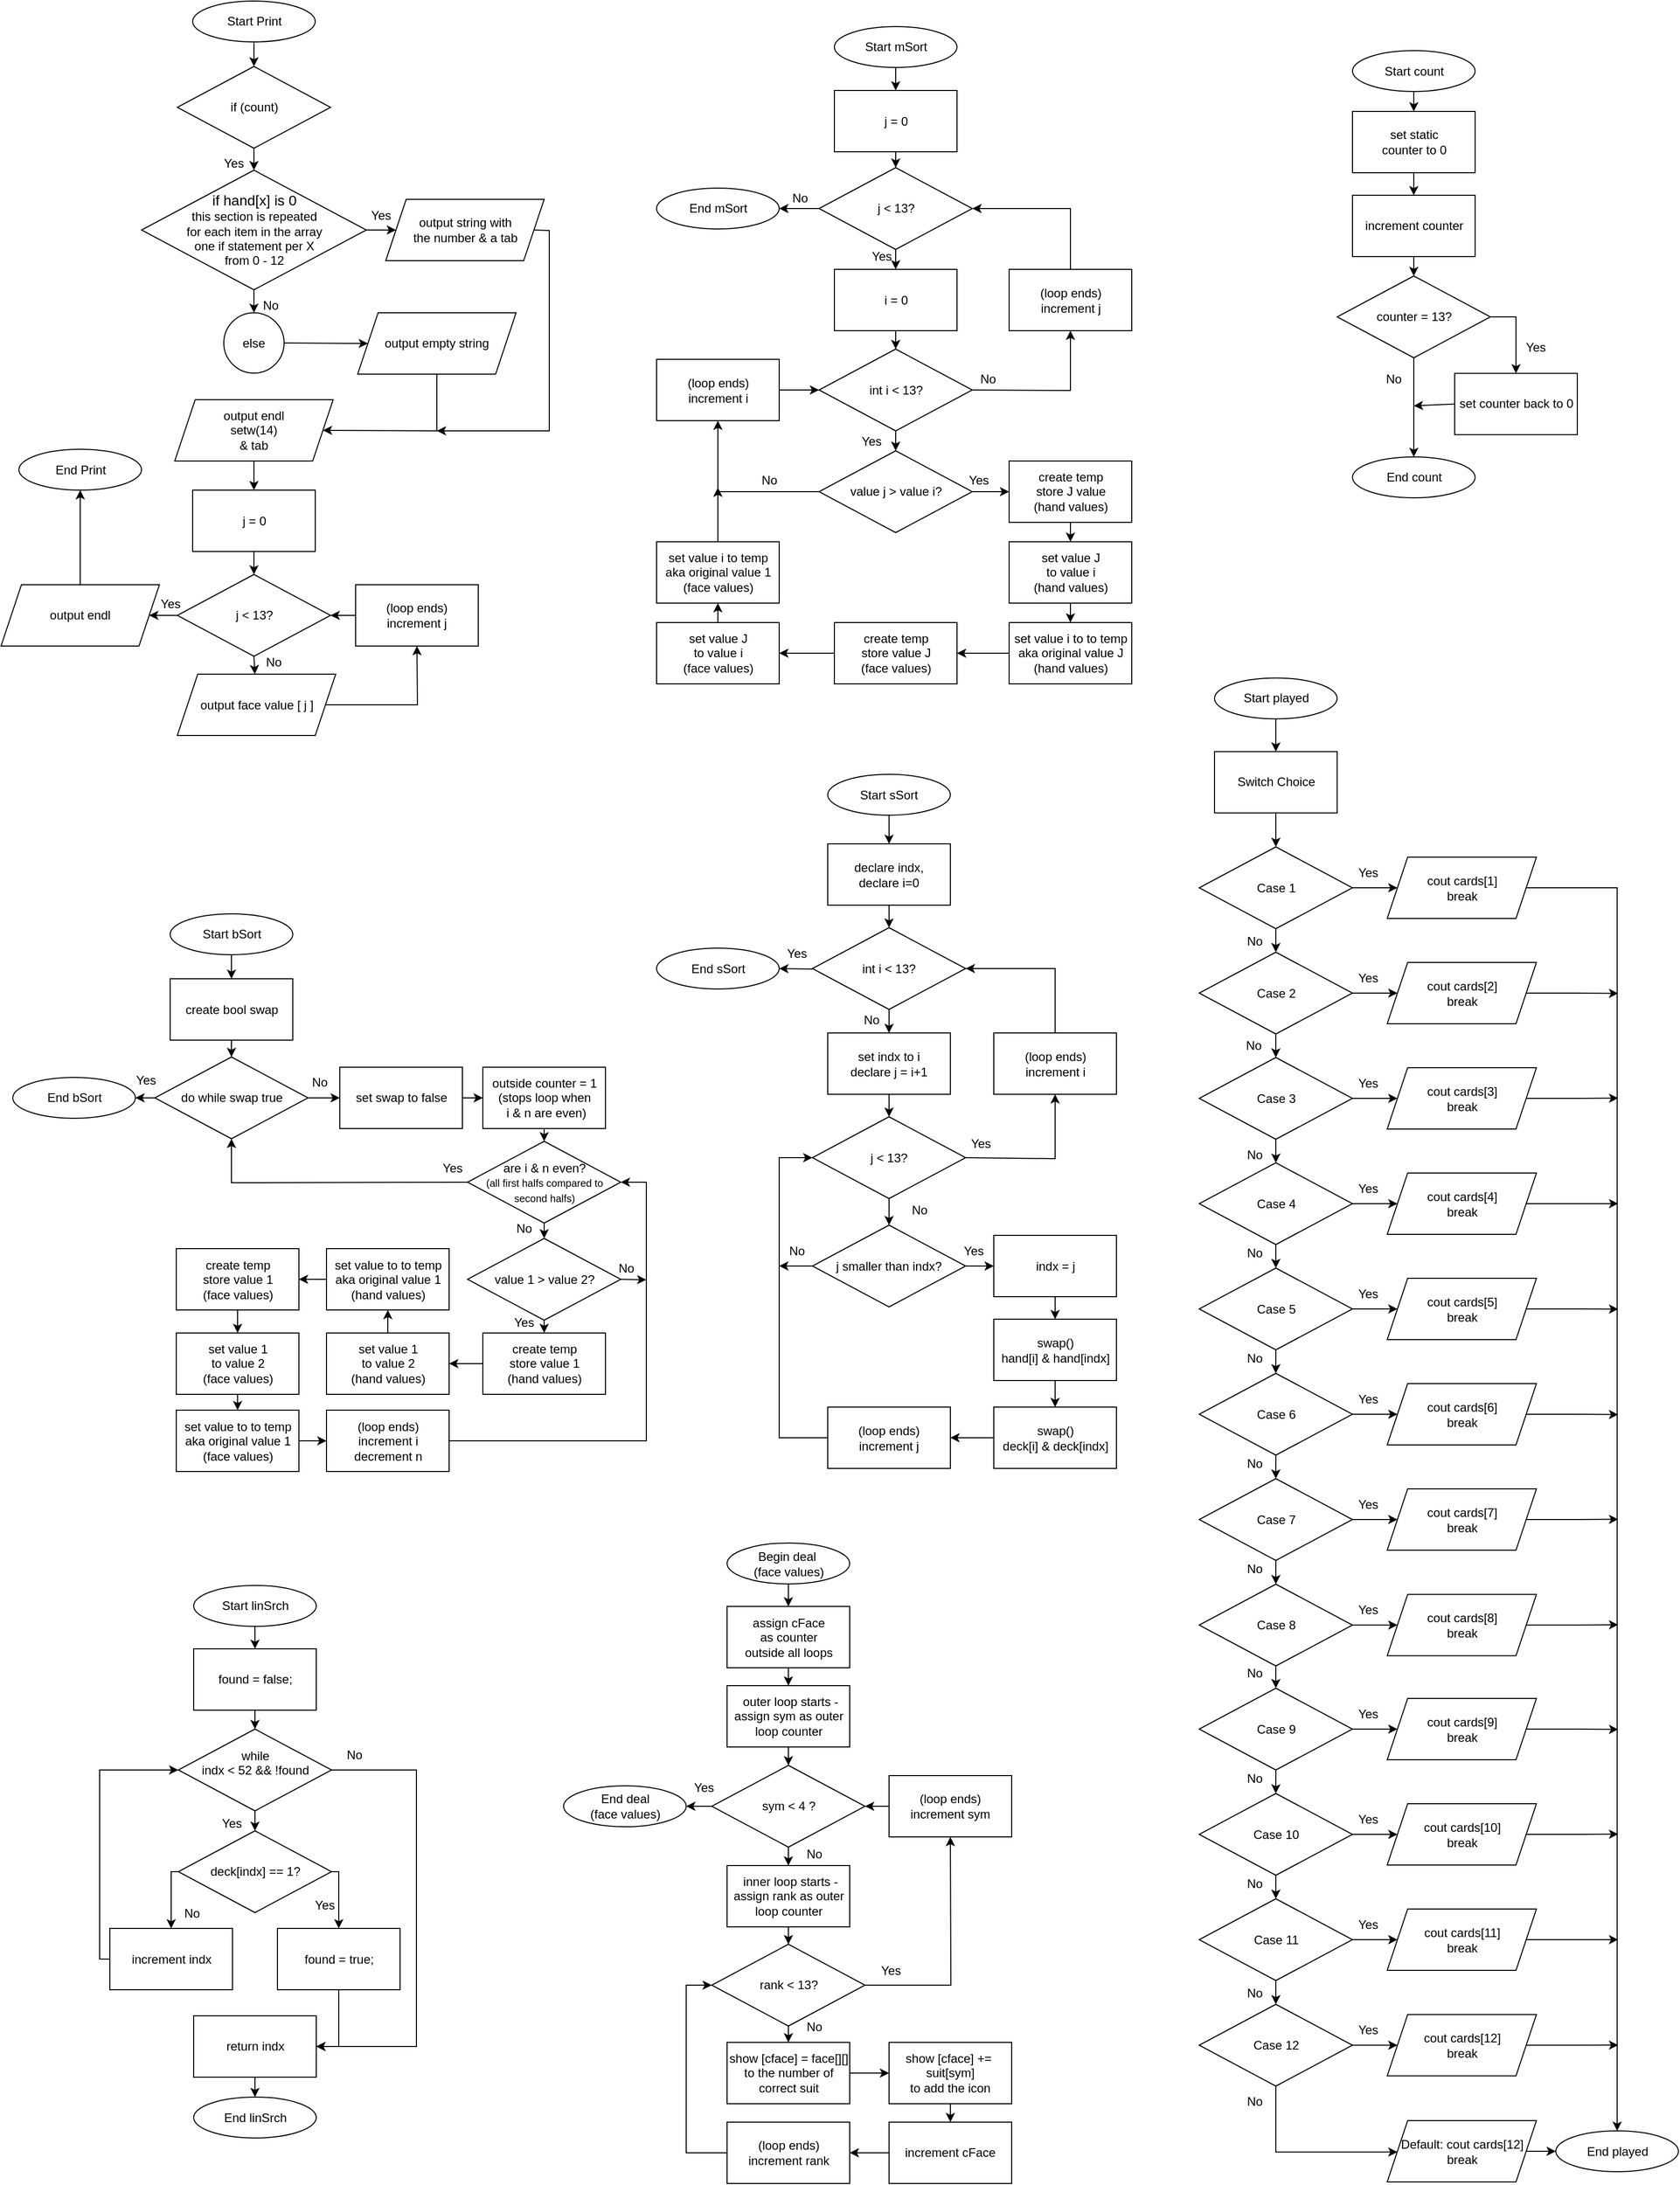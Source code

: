 <mxfile version="21.3.7" type="github">
  <diagram name="Page-1" id="3l4pwZxS6KobIsPwtCy4">
    <mxGraphModel dx="7170" dy="3495" grid="1" gridSize="10" guides="1" tooltips="1" connect="1" arrows="1" fold="1" page="1" pageScale="1" pageWidth="850" pageHeight="1100" math="0" shadow="0">
      <root>
        <mxCell id="0" />
        <mxCell id="1" parent="0" />
        <mxCell id="H7dNSjDBitGNbYNH8bIm-304" value="" style="group" vertex="1" connectable="0" parent="1">
          <mxGeometry x="20" y="30" width="1641.5" height="2135" as="geometry" />
        </mxCell>
        <mxCell id="H7dNSjDBitGNbYNH8bIm-1" value="" style="group" vertex="1" connectable="0" parent="H7dNSjDBitGNbYNH8bIm-304">
          <mxGeometry x="550.5" y="1508.5" width="438.5" height="626.5" as="geometry" />
        </mxCell>
        <mxCell id="H7dNSjDBitGNbYNH8bIm-2" value="assign cFace &lt;br&gt;as counter &lt;br&gt;outside all loops" style="rounded=0;whiteSpace=wrap;html=1;" vertex="1" parent="H7dNSjDBitGNbYNH8bIm-1">
          <mxGeometry x="160" y="62" width="120" height="60" as="geometry" />
        </mxCell>
        <mxCell id="H7dNSjDBitGNbYNH8bIm-3" value="show [cface] = face[][]&lt;br&gt;to the number of correct suit" style="rounded=0;whiteSpace=wrap;html=1;" vertex="1" parent="H7dNSjDBitGNbYNH8bIm-1">
          <mxGeometry x="160" y="488.5" width="120" height="60" as="geometry" />
        </mxCell>
        <mxCell id="H7dNSjDBitGNbYNH8bIm-4" value="sym &amp;lt; 4 ?" style="rhombus;whiteSpace=wrap;html=1;" vertex="1" parent="H7dNSjDBitGNbYNH8bIm-1">
          <mxGeometry x="145" y="217.5" width="150" height="80" as="geometry" />
        </mxCell>
        <mxCell id="H7dNSjDBitGNbYNH8bIm-5" value="End deal&lt;br&gt;(face values)" style="ellipse;whiteSpace=wrap;html=1;" vertex="1" parent="H7dNSjDBitGNbYNH8bIm-1">
          <mxGeometry y="237.5" width="120" height="40" as="geometry" />
        </mxCell>
        <mxCell id="H7dNSjDBitGNbYNH8bIm-6" value="(loop ends)&lt;br&gt;increment sym" style="rounded=0;whiteSpace=wrap;html=1;" vertex="1" parent="H7dNSjDBitGNbYNH8bIm-1">
          <mxGeometry x="318.5" y="227.5" width="120" height="60" as="geometry" />
        </mxCell>
        <mxCell id="H7dNSjDBitGNbYNH8bIm-7" value="Begin deal&amp;nbsp;&lt;br&gt;(face values)" style="ellipse;whiteSpace=wrap;html=1;" vertex="1" parent="H7dNSjDBitGNbYNH8bIm-1">
          <mxGeometry x="160" width="120" height="40" as="geometry" />
        </mxCell>
        <mxCell id="H7dNSjDBitGNbYNH8bIm-8" value="&amp;nbsp;outer loop starts - assign sym as outer loop counter" style="rounded=0;whiteSpace=wrap;html=1;" vertex="1" parent="H7dNSjDBitGNbYNH8bIm-1">
          <mxGeometry x="160" y="139.5" width="120" height="60" as="geometry" />
        </mxCell>
        <mxCell id="H7dNSjDBitGNbYNH8bIm-9" value="&amp;nbsp;inner loop starts - assign rank as outer loop counter" style="rounded=0;whiteSpace=wrap;html=1;" vertex="1" parent="H7dNSjDBitGNbYNH8bIm-1">
          <mxGeometry x="160" y="315.5" width="120" height="60" as="geometry" />
        </mxCell>
        <mxCell id="H7dNSjDBitGNbYNH8bIm-10" value="rank &amp;lt; 13?" style="rhombus;whiteSpace=wrap;html=1;" vertex="1" parent="H7dNSjDBitGNbYNH8bIm-1">
          <mxGeometry x="145" y="392.5" width="150" height="80" as="geometry" />
        </mxCell>
        <mxCell id="H7dNSjDBitGNbYNH8bIm-11" value="show [cface] +=&amp;nbsp; suit[sym]&lt;br&gt;to add the icon" style="rounded=0;whiteSpace=wrap;html=1;" vertex="1" parent="H7dNSjDBitGNbYNH8bIm-1">
          <mxGeometry x="318.5" y="488.5" width="120" height="60" as="geometry" />
        </mxCell>
        <mxCell id="H7dNSjDBitGNbYNH8bIm-12" value="(loop ends)&lt;br&gt;increment rank" style="rounded=0;whiteSpace=wrap;html=1;" vertex="1" parent="H7dNSjDBitGNbYNH8bIm-1">
          <mxGeometry x="160" y="566.5" width="120" height="60" as="geometry" />
        </mxCell>
        <mxCell id="H7dNSjDBitGNbYNH8bIm-13" value="increment cFace" style="rounded=0;whiteSpace=wrap;html=1;" vertex="1" parent="H7dNSjDBitGNbYNH8bIm-1">
          <mxGeometry x="318.5" y="566.5" width="120" height="60" as="geometry" />
        </mxCell>
        <mxCell id="H7dNSjDBitGNbYNH8bIm-14" value="" style="endArrow=classic;html=1;rounded=0;exitX=0.5;exitY=1;exitDx=0;exitDy=0;" edge="1" parent="H7dNSjDBitGNbYNH8bIm-1" source="H7dNSjDBitGNbYNH8bIm-7" target="H7dNSjDBitGNbYNH8bIm-2">
          <mxGeometry width="50" height="50" relative="1" as="geometry">
            <mxPoint x="600" y="366.5" as="sourcePoint" />
            <mxPoint x="650" y="316.5" as="targetPoint" />
          </mxGeometry>
        </mxCell>
        <mxCell id="H7dNSjDBitGNbYNH8bIm-15" value="" style="endArrow=classic;html=1;rounded=0;exitX=0.5;exitY=1;exitDx=0;exitDy=0;entryX=0.5;entryY=0;entryDx=0;entryDy=0;" edge="1" parent="H7dNSjDBitGNbYNH8bIm-1" source="H7dNSjDBitGNbYNH8bIm-2" target="H7dNSjDBitGNbYNH8bIm-8">
          <mxGeometry width="50" height="50" relative="1" as="geometry">
            <mxPoint x="540" y="246.5" as="sourcePoint" />
            <mxPoint x="590" y="196.5" as="targetPoint" />
          </mxGeometry>
        </mxCell>
        <mxCell id="H7dNSjDBitGNbYNH8bIm-16" value="" style="endArrow=classic;html=1;rounded=0;exitX=0.5;exitY=1;exitDx=0;exitDy=0;" edge="1" parent="H7dNSjDBitGNbYNH8bIm-1" source="H7dNSjDBitGNbYNH8bIm-8" target="H7dNSjDBitGNbYNH8bIm-4">
          <mxGeometry width="50" height="50" relative="1" as="geometry">
            <mxPoint x="500" y="476.5" as="sourcePoint" />
            <mxPoint x="550" y="426.5" as="targetPoint" />
          </mxGeometry>
        </mxCell>
        <mxCell id="H7dNSjDBitGNbYNH8bIm-17" value="" style="endArrow=classic;html=1;rounded=0;exitX=0.5;exitY=1;exitDx=0;exitDy=0;entryX=0.5;entryY=0;entryDx=0;entryDy=0;" edge="1" parent="H7dNSjDBitGNbYNH8bIm-1" source="H7dNSjDBitGNbYNH8bIm-4" target="H7dNSjDBitGNbYNH8bIm-9">
          <mxGeometry width="50" height="50" relative="1" as="geometry">
            <mxPoint x="530" y="486.5" as="sourcePoint" />
            <mxPoint x="580" y="436.5" as="targetPoint" />
          </mxGeometry>
        </mxCell>
        <mxCell id="H7dNSjDBitGNbYNH8bIm-18" value="" style="endArrow=classic;html=1;rounded=0;exitX=0.5;exitY=1;exitDx=0;exitDy=0;entryX=0.5;entryY=0;entryDx=0;entryDy=0;" edge="1" parent="H7dNSjDBitGNbYNH8bIm-1" source="H7dNSjDBitGNbYNH8bIm-9" target="H7dNSjDBitGNbYNH8bIm-10">
          <mxGeometry width="50" height="50" relative="1" as="geometry">
            <mxPoint x="490" y="486.5" as="sourcePoint" />
            <mxPoint x="540" y="436.5" as="targetPoint" />
          </mxGeometry>
        </mxCell>
        <mxCell id="H7dNSjDBitGNbYNH8bIm-19" value="" style="endArrow=classic;html=1;rounded=0;exitX=0;exitY=0.5;exitDx=0;exitDy=0;entryX=1;entryY=0.5;entryDx=0;entryDy=0;" edge="1" parent="H7dNSjDBitGNbYNH8bIm-1" source="H7dNSjDBitGNbYNH8bIm-4" target="H7dNSjDBitGNbYNH8bIm-5">
          <mxGeometry width="50" height="50" relative="1" as="geometry">
            <mxPoint y="476.5" as="sourcePoint" />
            <mxPoint x="50" y="426.5" as="targetPoint" />
          </mxGeometry>
        </mxCell>
        <mxCell id="H7dNSjDBitGNbYNH8bIm-20" value="" style="endArrow=classic;html=1;rounded=0;exitX=0.5;exitY=1;exitDx=0;exitDy=0;entryX=0.5;entryY=0;entryDx=0;entryDy=0;" edge="1" parent="H7dNSjDBitGNbYNH8bIm-1" source="H7dNSjDBitGNbYNH8bIm-10" target="H7dNSjDBitGNbYNH8bIm-3">
          <mxGeometry width="50" height="50" relative="1" as="geometry">
            <mxPoint x="410" y="446.5" as="sourcePoint" />
            <mxPoint x="460" y="396.5" as="targetPoint" />
          </mxGeometry>
        </mxCell>
        <mxCell id="H7dNSjDBitGNbYNH8bIm-21" value="" style="endArrow=classic;html=1;rounded=0;exitX=1;exitY=0.5;exitDx=0;exitDy=0;entryX=0.5;entryY=1;entryDx=0;entryDy=0;" edge="1" parent="H7dNSjDBitGNbYNH8bIm-1" source="H7dNSjDBitGNbYNH8bIm-10" target="H7dNSjDBitGNbYNH8bIm-6">
          <mxGeometry width="50" height="50" relative="1" as="geometry">
            <mxPoint x="510" y="446.5" as="sourcePoint" />
            <mxPoint x="560" y="396.5" as="targetPoint" />
            <Array as="points">
              <mxPoint x="379" y="432.5" />
            </Array>
          </mxGeometry>
        </mxCell>
        <mxCell id="H7dNSjDBitGNbYNH8bIm-22" value="" style="endArrow=classic;html=1;rounded=0;exitX=0;exitY=0.5;exitDx=0;exitDy=0;entryX=1;entryY=0.5;entryDx=0;entryDy=0;" edge="1" parent="H7dNSjDBitGNbYNH8bIm-1" source="H7dNSjDBitGNbYNH8bIm-6" target="H7dNSjDBitGNbYNH8bIm-4">
          <mxGeometry width="50" height="50" relative="1" as="geometry">
            <mxPoint x="530" y="386.5" as="sourcePoint" />
            <mxPoint x="580" y="336.5" as="targetPoint" />
          </mxGeometry>
        </mxCell>
        <mxCell id="H7dNSjDBitGNbYNH8bIm-23" value="" style="endArrow=classic;html=1;rounded=0;exitX=1;exitY=0.5;exitDx=0;exitDy=0;entryX=0;entryY=0.5;entryDx=0;entryDy=0;" edge="1" parent="H7dNSjDBitGNbYNH8bIm-1" source="H7dNSjDBitGNbYNH8bIm-3" target="H7dNSjDBitGNbYNH8bIm-11">
          <mxGeometry width="50" height="50" relative="1" as="geometry">
            <mxPoint x="490" y="676.5" as="sourcePoint" />
            <mxPoint x="540" y="626.5" as="targetPoint" />
          </mxGeometry>
        </mxCell>
        <mxCell id="H7dNSjDBitGNbYNH8bIm-24" value="" style="endArrow=classic;html=1;rounded=0;exitX=0.5;exitY=1;exitDx=0;exitDy=0;entryX=0.5;entryY=0;entryDx=0;entryDy=0;" edge="1" parent="H7dNSjDBitGNbYNH8bIm-1" source="H7dNSjDBitGNbYNH8bIm-11" target="H7dNSjDBitGNbYNH8bIm-13">
          <mxGeometry width="50" height="50" relative="1" as="geometry">
            <mxPoint x="340" y="696.5" as="sourcePoint" />
            <mxPoint x="390" y="646.5" as="targetPoint" />
          </mxGeometry>
        </mxCell>
        <mxCell id="H7dNSjDBitGNbYNH8bIm-25" value="" style="endArrow=classic;html=1;rounded=0;exitX=0;exitY=0.5;exitDx=0;exitDy=0;entryX=1;entryY=0.5;entryDx=0;entryDy=0;" edge="1" parent="H7dNSjDBitGNbYNH8bIm-1" source="H7dNSjDBitGNbYNH8bIm-13" target="H7dNSjDBitGNbYNH8bIm-12">
          <mxGeometry width="50" height="50" relative="1" as="geometry">
            <mxPoint x="250" y="726.5" as="sourcePoint" />
            <mxPoint x="300" y="676.5" as="targetPoint" />
          </mxGeometry>
        </mxCell>
        <mxCell id="H7dNSjDBitGNbYNH8bIm-26" value="" style="endArrow=classic;html=1;rounded=0;exitX=0;exitY=0.5;exitDx=0;exitDy=0;entryX=0;entryY=0.5;entryDx=0;entryDy=0;" edge="1" parent="H7dNSjDBitGNbYNH8bIm-1" source="H7dNSjDBitGNbYNH8bIm-12" target="H7dNSjDBitGNbYNH8bIm-10">
          <mxGeometry width="50" height="50" relative="1" as="geometry">
            <mxPoint x="40" y="586.5" as="sourcePoint" />
            <mxPoint x="90" y="536.5" as="targetPoint" />
            <Array as="points">
              <mxPoint x="120" y="596.5" />
              <mxPoint x="120" y="432.5" />
            </Array>
          </mxGeometry>
        </mxCell>
        <mxCell id="H7dNSjDBitGNbYNH8bIm-27" value="No" style="text;html=1;strokeColor=none;fillColor=none;align=center;verticalAlign=middle;whiteSpace=wrap;rounded=0;" vertex="1" parent="H7dNSjDBitGNbYNH8bIm-1">
          <mxGeometry x="215.5" y="458.5" width="60" height="30" as="geometry" />
        </mxCell>
        <mxCell id="H7dNSjDBitGNbYNH8bIm-28" value="Yes" style="text;html=1;strokeColor=none;fillColor=none;align=center;verticalAlign=middle;whiteSpace=wrap;rounded=0;" vertex="1" parent="H7dNSjDBitGNbYNH8bIm-1">
          <mxGeometry x="290.5" y="403.5" width="60" height="30" as="geometry" />
        </mxCell>
        <mxCell id="H7dNSjDBitGNbYNH8bIm-29" value="No" style="text;html=1;strokeColor=none;fillColor=none;align=center;verticalAlign=middle;whiteSpace=wrap;rounded=0;" vertex="1" parent="H7dNSjDBitGNbYNH8bIm-1">
          <mxGeometry x="215.5" y="289.5" width="60" height="30" as="geometry" />
        </mxCell>
        <mxCell id="H7dNSjDBitGNbYNH8bIm-30" value="Yes" style="text;html=1;strokeColor=none;fillColor=none;align=center;verticalAlign=middle;whiteSpace=wrap;rounded=0;" vertex="1" parent="H7dNSjDBitGNbYNH8bIm-1">
          <mxGeometry x="107.5" y="224" width="60" height="30" as="geometry" />
        </mxCell>
        <mxCell id="H7dNSjDBitGNbYNH8bIm-31" value="" style="group" vertex="1" connectable="0" parent="H7dNSjDBitGNbYNH8bIm-304">
          <mxGeometry x="1172.5" y="662.25" width="469" height="1471.25" as="geometry" />
        </mxCell>
        <mxCell id="H7dNSjDBitGNbYNH8bIm-32" value="No" style="text;html=1;strokeColor=none;fillColor=none;align=center;verticalAlign=middle;whiteSpace=wrap;rounded=0;container=0;" vertex="1" parent="H7dNSjDBitGNbYNH8bIm-31">
          <mxGeometry x="23" y="344.25" width="60" height="30" as="geometry" />
        </mxCell>
        <mxCell id="H7dNSjDBitGNbYNH8bIm-33" value="Start played" style="ellipse;whiteSpace=wrap;html=1;container=0;" vertex="1" parent="H7dNSjDBitGNbYNH8bIm-31">
          <mxGeometry x="15" width="120" height="40" as="geometry" />
        </mxCell>
        <mxCell id="H7dNSjDBitGNbYNH8bIm-34" value="End played" style="ellipse;whiteSpace=wrap;html=1;container=0;" vertex="1" parent="H7dNSjDBitGNbYNH8bIm-31">
          <mxGeometry x="349" y="1421.25" width="120" height="40" as="geometry" />
        </mxCell>
        <mxCell id="H7dNSjDBitGNbYNH8bIm-35" value="Switch Choice" style="rounded=0;whiteSpace=wrap;html=1;container=0;" vertex="1" parent="H7dNSjDBitGNbYNH8bIm-31">
          <mxGeometry x="15" y="72" width="120" height="60" as="geometry" />
        </mxCell>
        <mxCell id="H7dNSjDBitGNbYNH8bIm-36" style="edgeStyle=orthogonalEdgeStyle;rounded=0;orthogonalLoop=1;jettySize=auto;html=1;exitX=0.5;exitY=1;exitDx=0;exitDy=0;entryX=0.5;entryY=0;entryDx=0;entryDy=0;" edge="1" parent="H7dNSjDBitGNbYNH8bIm-31" source="H7dNSjDBitGNbYNH8bIm-33" target="H7dNSjDBitGNbYNH8bIm-35">
          <mxGeometry relative="1" as="geometry" />
        </mxCell>
        <mxCell id="H7dNSjDBitGNbYNH8bIm-37" value="Case 1" style="rhombus;whiteSpace=wrap;html=1;container=0;" vertex="1" parent="H7dNSjDBitGNbYNH8bIm-31">
          <mxGeometry y="165.25" width="150" height="80" as="geometry" />
        </mxCell>
        <mxCell id="H7dNSjDBitGNbYNH8bIm-38" value="Case 2" style="rhombus;whiteSpace=wrap;html=1;container=0;" vertex="1" parent="H7dNSjDBitGNbYNH8bIm-31">
          <mxGeometry y="268.25" width="150" height="80" as="geometry" />
        </mxCell>
        <mxCell id="H7dNSjDBitGNbYNH8bIm-39" value="Case 3" style="rhombus;whiteSpace=wrap;html=1;container=0;" vertex="1" parent="H7dNSjDBitGNbYNH8bIm-31">
          <mxGeometry y="371.25" width="150" height="80" as="geometry" />
        </mxCell>
        <mxCell id="H7dNSjDBitGNbYNH8bIm-40" value="Case 4" style="rhombus;whiteSpace=wrap;html=1;container=0;" vertex="1" parent="H7dNSjDBitGNbYNH8bIm-31">
          <mxGeometry y="474.25" width="150" height="80" as="geometry" />
        </mxCell>
        <mxCell id="H7dNSjDBitGNbYNH8bIm-41" value="Case 5" style="rhombus;whiteSpace=wrap;html=1;container=0;" vertex="1" parent="H7dNSjDBitGNbYNH8bIm-31">
          <mxGeometry y="577.25" width="150" height="80" as="geometry" />
        </mxCell>
        <mxCell id="H7dNSjDBitGNbYNH8bIm-42" value="Case 6" style="rhombus;whiteSpace=wrap;html=1;container=0;" vertex="1" parent="H7dNSjDBitGNbYNH8bIm-31">
          <mxGeometry y="680.25" width="150" height="80" as="geometry" />
        </mxCell>
        <mxCell id="H7dNSjDBitGNbYNH8bIm-43" value="Case 7" style="rhombus;whiteSpace=wrap;html=1;container=0;" vertex="1" parent="H7dNSjDBitGNbYNH8bIm-31">
          <mxGeometry y="783.25" width="150" height="80" as="geometry" />
        </mxCell>
        <mxCell id="H7dNSjDBitGNbYNH8bIm-44" value="Case 8" style="rhombus;whiteSpace=wrap;html=1;container=0;" vertex="1" parent="H7dNSjDBitGNbYNH8bIm-31">
          <mxGeometry y="886.5" width="150" height="80" as="geometry" />
        </mxCell>
        <mxCell id="H7dNSjDBitGNbYNH8bIm-45" value="" style="endArrow=classic;html=1;rounded=0;exitX=0.5;exitY=1;exitDx=0;exitDy=0;entryX=0.5;entryY=0;entryDx=0;entryDy=0;" edge="1" parent="H7dNSjDBitGNbYNH8bIm-31" source="H7dNSjDBitGNbYNH8bIm-35" target="H7dNSjDBitGNbYNH8bIm-37">
          <mxGeometry width="50" height="50" relative="1" as="geometry">
            <mxPoint x="395" y="685.25" as="sourcePoint" />
            <mxPoint x="455" y="745.25" as="targetPoint" />
          </mxGeometry>
        </mxCell>
        <mxCell id="H7dNSjDBitGNbYNH8bIm-46" value="" style="endArrow=classic;html=1;rounded=0;exitX=0.5;exitY=1;exitDx=0;exitDy=0;" edge="1" parent="H7dNSjDBitGNbYNH8bIm-31" source="H7dNSjDBitGNbYNH8bIm-37" target="H7dNSjDBitGNbYNH8bIm-38">
          <mxGeometry width="50" height="50" relative="1" as="geometry">
            <mxPoint x="-205" y="435.25" as="sourcePoint" />
            <mxPoint x="-155" y="385.25" as="targetPoint" />
          </mxGeometry>
        </mxCell>
        <mxCell id="H7dNSjDBitGNbYNH8bIm-47" value="" style="endArrow=classic;html=1;rounded=0;exitX=0.5;exitY=1;exitDx=0;exitDy=0;" edge="1" parent="H7dNSjDBitGNbYNH8bIm-31" source="H7dNSjDBitGNbYNH8bIm-38" target="H7dNSjDBitGNbYNH8bIm-39">
          <mxGeometry width="50" height="50" relative="1" as="geometry">
            <mxPoint x="-185" y="575.25" as="sourcePoint" />
            <mxPoint x="-135" y="525.25" as="targetPoint" />
          </mxGeometry>
        </mxCell>
        <mxCell id="H7dNSjDBitGNbYNH8bIm-48" value="" style="endArrow=classic;html=1;rounded=0;exitX=0.5;exitY=1;exitDx=0;exitDy=0;" edge="1" parent="H7dNSjDBitGNbYNH8bIm-31" source="H7dNSjDBitGNbYNH8bIm-39" target="H7dNSjDBitGNbYNH8bIm-40">
          <mxGeometry width="50" height="50" relative="1" as="geometry">
            <mxPoint x="-175" y="515.25" as="sourcePoint" />
            <mxPoint x="-125" y="465.25" as="targetPoint" />
          </mxGeometry>
        </mxCell>
        <mxCell id="H7dNSjDBitGNbYNH8bIm-49" style="edgeStyle=orthogonalEdgeStyle;rounded=0;orthogonalLoop=1;jettySize=auto;html=1;exitX=1;exitY=0.5;exitDx=0;exitDy=0;entryX=0;entryY=0.5;entryDx=0;entryDy=0;" edge="1" parent="H7dNSjDBitGNbYNH8bIm-31" source="H7dNSjDBitGNbYNH8bIm-39" target="H7dNSjDBitGNbYNH8bIm-76">
          <mxGeometry relative="1" as="geometry" />
        </mxCell>
        <mxCell id="H7dNSjDBitGNbYNH8bIm-50" value="" style="endArrow=classic;html=1;rounded=0;exitX=0.5;exitY=1;exitDx=0;exitDy=0;" edge="1" parent="H7dNSjDBitGNbYNH8bIm-31" source="H7dNSjDBitGNbYNH8bIm-40" target="H7dNSjDBitGNbYNH8bIm-41">
          <mxGeometry width="50" height="50" relative="1" as="geometry">
            <mxPoint x="-155" y="525.25" as="sourcePoint" />
            <mxPoint x="-105" y="475.25" as="targetPoint" />
          </mxGeometry>
        </mxCell>
        <mxCell id="H7dNSjDBitGNbYNH8bIm-51" value="" style="endArrow=classic;html=1;rounded=0;exitX=0.5;exitY=1;exitDx=0;exitDy=0;entryX=0.5;entryY=0;entryDx=0;entryDy=0;" edge="1" parent="H7dNSjDBitGNbYNH8bIm-31" source="H7dNSjDBitGNbYNH8bIm-41" target="H7dNSjDBitGNbYNH8bIm-42">
          <mxGeometry width="50" height="50" relative="1" as="geometry">
            <mxPoint x="-135" y="615.25" as="sourcePoint" />
            <mxPoint x="75" y="675.25" as="targetPoint" />
          </mxGeometry>
        </mxCell>
        <mxCell id="H7dNSjDBitGNbYNH8bIm-52" value="" style="endArrow=classic;html=1;rounded=0;exitX=0.5;exitY=1;exitDx=0;exitDy=0;" edge="1" parent="H7dNSjDBitGNbYNH8bIm-31" source="H7dNSjDBitGNbYNH8bIm-42" target="H7dNSjDBitGNbYNH8bIm-43">
          <mxGeometry width="50" height="50" relative="1" as="geometry">
            <mxPoint x="-125" y="765.25" as="sourcePoint" />
            <mxPoint x="-75" y="715.25" as="targetPoint" />
          </mxGeometry>
        </mxCell>
        <mxCell id="H7dNSjDBitGNbYNH8bIm-53" value="Case 12" style="rhombus;whiteSpace=wrap;html=1;container=0;" vertex="1" parent="H7dNSjDBitGNbYNH8bIm-31">
          <mxGeometry y="1297.5" width="150" height="80" as="geometry" />
        </mxCell>
        <mxCell id="H7dNSjDBitGNbYNH8bIm-54" value="Case 11" style="rhombus;whiteSpace=wrap;html=1;container=0;" vertex="1" parent="H7dNSjDBitGNbYNH8bIm-31">
          <mxGeometry y="1194.25" width="150" height="80" as="geometry" />
        </mxCell>
        <mxCell id="H7dNSjDBitGNbYNH8bIm-55" style="edgeStyle=orthogonalEdgeStyle;rounded=0;orthogonalLoop=1;jettySize=auto;html=1;exitX=1;exitY=0.5;exitDx=0;exitDy=0;entryX=0;entryY=0.5;entryDx=0;entryDy=0;" edge="1" parent="H7dNSjDBitGNbYNH8bIm-31" source="H7dNSjDBitGNbYNH8bIm-43" target="H7dNSjDBitGNbYNH8bIm-84">
          <mxGeometry relative="1" as="geometry" />
        </mxCell>
        <mxCell id="H7dNSjDBitGNbYNH8bIm-56" value="Case 10" style="rhombus;whiteSpace=wrap;html=1;container=0;" vertex="1" parent="H7dNSjDBitGNbYNH8bIm-31">
          <mxGeometry y="1091.25" width="150" height="80" as="geometry" />
        </mxCell>
        <mxCell id="H7dNSjDBitGNbYNH8bIm-57" style="edgeStyle=orthogonalEdgeStyle;rounded=0;orthogonalLoop=1;jettySize=auto;html=1;exitX=1;exitY=0.5;exitDx=0;exitDy=0;entryX=0;entryY=0.5;entryDx=0;entryDy=0;" edge="1" parent="H7dNSjDBitGNbYNH8bIm-31" source="H7dNSjDBitGNbYNH8bIm-38" target="H7dNSjDBitGNbYNH8bIm-88">
          <mxGeometry relative="1" as="geometry" />
        </mxCell>
        <mxCell id="H7dNSjDBitGNbYNH8bIm-58" value="Case 9" style="rhombus;whiteSpace=wrap;html=1;container=0;" vertex="1" parent="H7dNSjDBitGNbYNH8bIm-31">
          <mxGeometry y="988.25" width="150" height="80" as="geometry" />
        </mxCell>
        <mxCell id="H7dNSjDBitGNbYNH8bIm-59" style="edgeStyle=orthogonalEdgeStyle;rounded=0;orthogonalLoop=1;jettySize=auto;html=1;exitX=1;exitY=0.5;exitDx=0;exitDy=0;entryX=0;entryY=0.5;entryDx=0;entryDy=0;" edge="1" parent="H7dNSjDBitGNbYNH8bIm-31" source="H7dNSjDBitGNbYNH8bIm-44" target="H7dNSjDBitGNbYNH8bIm-90">
          <mxGeometry relative="1" as="geometry" />
        </mxCell>
        <mxCell id="H7dNSjDBitGNbYNH8bIm-60" value="" style="endArrow=classic;html=1;rounded=0;exitX=0.5;exitY=1;exitDx=0;exitDy=0;" edge="1" parent="H7dNSjDBitGNbYNH8bIm-31" source="H7dNSjDBitGNbYNH8bIm-43" target="H7dNSjDBitGNbYNH8bIm-44">
          <mxGeometry width="50" height="50" relative="1" as="geometry">
            <mxPoint x="-265" y="1145.25" as="sourcePoint" />
            <mxPoint x="-215" y="1095.25" as="targetPoint" />
          </mxGeometry>
        </mxCell>
        <mxCell id="H7dNSjDBitGNbYNH8bIm-61" value="" style="endArrow=classic;html=1;rounded=0;exitX=0.5;exitY=1;exitDx=0;exitDy=0;" edge="1" parent="H7dNSjDBitGNbYNH8bIm-31" source="H7dNSjDBitGNbYNH8bIm-44" target="H7dNSjDBitGNbYNH8bIm-58">
          <mxGeometry width="50" height="50" relative="1" as="geometry">
            <mxPoint x="-195" y="1095.25" as="sourcePoint" />
            <mxPoint x="-145" y="1045.25" as="targetPoint" />
          </mxGeometry>
        </mxCell>
        <mxCell id="H7dNSjDBitGNbYNH8bIm-62" value="" style="endArrow=classic;html=1;rounded=0;exitX=0.5;exitY=1;exitDx=0;exitDy=0;entryX=0.5;entryY=0;entryDx=0;entryDy=0;" edge="1" parent="H7dNSjDBitGNbYNH8bIm-31" source="H7dNSjDBitGNbYNH8bIm-58" target="H7dNSjDBitGNbYNH8bIm-56">
          <mxGeometry width="50" height="50" relative="1" as="geometry">
            <mxPoint x="-245" y="1105.25" as="sourcePoint" />
            <mxPoint x="-195" y="1055.25" as="targetPoint" />
          </mxGeometry>
        </mxCell>
        <mxCell id="H7dNSjDBitGNbYNH8bIm-63" value="" style="endArrow=classic;html=1;rounded=0;exitX=0.5;exitY=1;exitDx=0;exitDy=0;entryX=0.5;entryY=0;entryDx=0;entryDy=0;" edge="1" parent="H7dNSjDBitGNbYNH8bIm-31" source="H7dNSjDBitGNbYNH8bIm-56" target="H7dNSjDBitGNbYNH8bIm-54">
          <mxGeometry width="50" height="50" relative="1" as="geometry">
            <mxPoint x="-145" y="1115.25" as="sourcePoint" />
            <mxPoint x="-95" y="1065.25" as="targetPoint" />
          </mxGeometry>
        </mxCell>
        <mxCell id="H7dNSjDBitGNbYNH8bIm-64" style="edgeStyle=orthogonalEdgeStyle;rounded=0;orthogonalLoop=1;jettySize=auto;html=1;exitX=1;exitY=0.5;exitDx=0;exitDy=0;entryX=0;entryY=0.5;entryDx=0;entryDy=0;" edge="1" parent="H7dNSjDBitGNbYNH8bIm-31" source="H7dNSjDBitGNbYNH8bIm-58" target="H7dNSjDBitGNbYNH8bIm-92">
          <mxGeometry relative="1" as="geometry" />
        </mxCell>
        <mxCell id="H7dNSjDBitGNbYNH8bIm-65" value="" style="endArrow=classic;html=1;rounded=0;exitX=0.5;exitY=1;exitDx=0;exitDy=0;entryX=0.5;entryY=0;entryDx=0;entryDy=0;" edge="1" parent="H7dNSjDBitGNbYNH8bIm-31" source="H7dNSjDBitGNbYNH8bIm-54" target="H7dNSjDBitGNbYNH8bIm-53">
          <mxGeometry width="50" height="50" relative="1" as="geometry">
            <mxPoint x="-205" y="1175.25" as="sourcePoint" />
            <mxPoint x="-155" y="1125.25" as="targetPoint" />
          </mxGeometry>
        </mxCell>
        <mxCell id="H7dNSjDBitGNbYNH8bIm-66" style="edgeStyle=orthogonalEdgeStyle;rounded=0;orthogonalLoop=1;jettySize=auto;html=1;exitX=1;exitY=0.5;exitDx=0;exitDy=0;entryX=0;entryY=0.5;entryDx=0;entryDy=0;" edge="1" parent="H7dNSjDBitGNbYNH8bIm-31" source="H7dNSjDBitGNbYNH8bIm-56" target="H7dNSjDBitGNbYNH8bIm-94">
          <mxGeometry relative="1" as="geometry" />
        </mxCell>
        <mxCell id="H7dNSjDBitGNbYNH8bIm-67" value="" style="endArrow=classic;html=1;rounded=0;exitX=1;exitY=0.5;exitDx=0;exitDy=0;entryX=0;entryY=0.5;entryDx=0;entryDy=0;" edge="1" parent="H7dNSjDBitGNbYNH8bIm-31" source="H7dNSjDBitGNbYNH8bIm-40" target="H7dNSjDBitGNbYNH8bIm-78">
          <mxGeometry width="50" height="50" relative="1" as="geometry">
            <mxPoint x="-155" y="1155.25" as="sourcePoint" />
            <mxPoint x="-105" y="1105.25" as="targetPoint" />
          </mxGeometry>
        </mxCell>
        <mxCell id="H7dNSjDBitGNbYNH8bIm-68" style="edgeStyle=orthogonalEdgeStyle;rounded=0;orthogonalLoop=1;jettySize=auto;html=1;exitX=1;exitY=0.5;exitDx=0;exitDy=0;entryX=0;entryY=0.5;entryDx=0;entryDy=0;" edge="1" parent="H7dNSjDBitGNbYNH8bIm-31" source="H7dNSjDBitGNbYNH8bIm-54" target="H7dNSjDBitGNbYNH8bIm-96">
          <mxGeometry relative="1" as="geometry" />
        </mxCell>
        <mxCell id="H7dNSjDBitGNbYNH8bIm-69" value="" style="endArrow=classic;html=1;rounded=0;exitX=1;exitY=0.5;exitDx=0;exitDy=0;entryX=0;entryY=0.5;entryDx=0;entryDy=0;" edge="1" parent="H7dNSjDBitGNbYNH8bIm-31" source="H7dNSjDBitGNbYNH8bIm-42" target="H7dNSjDBitGNbYNH8bIm-82">
          <mxGeometry width="50" height="50" relative="1" as="geometry">
            <mxPoint x="345" y="765.25" as="sourcePoint" />
            <mxPoint x="395" y="715.25" as="targetPoint" />
          </mxGeometry>
        </mxCell>
        <mxCell id="H7dNSjDBitGNbYNH8bIm-70" style="edgeStyle=orthogonalEdgeStyle;rounded=0;orthogonalLoop=1;jettySize=auto;html=1;exitX=1;exitY=0.5;exitDx=0;exitDy=0;entryX=0;entryY=0.5;entryDx=0;entryDy=0;" edge="1" parent="H7dNSjDBitGNbYNH8bIm-31" source="H7dNSjDBitGNbYNH8bIm-53" target="H7dNSjDBitGNbYNH8bIm-98">
          <mxGeometry relative="1" as="geometry" />
        </mxCell>
        <mxCell id="H7dNSjDBitGNbYNH8bIm-71" value="" style="endArrow=classic;html=1;rounded=0;exitX=1;exitY=0.5;exitDx=0;exitDy=0;entryX=0;entryY=0.5;entryDx=0;entryDy=0;" edge="1" parent="H7dNSjDBitGNbYNH8bIm-31" source="H7dNSjDBitGNbYNH8bIm-41" target="H7dNSjDBitGNbYNH8bIm-80">
          <mxGeometry width="50" height="50" relative="1" as="geometry">
            <mxPoint x="355" y="775.25" as="sourcePoint" />
            <mxPoint x="405" y="725.25" as="targetPoint" />
          </mxGeometry>
        </mxCell>
        <mxCell id="H7dNSjDBitGNbYNH8bIm-72" style="edgeStyle=orthogonalEdgeStyle;rounded=0;orthogonalLoop=1;jettySize=auto;html=1;exitX=1;exitY=0.5;exitDx=0;exitDy=0;entryX=0.5;entryY=0;entryDx=0;entryDy=0;" edge="1" parent="H7dNSjDBitGNbYNH8bIm-31" source="H7dNSjDBitGNbYNH8bIm-73" target="H7dNSjDBitGNbYNH8bIm-34">
          <mxGeometry relative="1" as="geometry" />
        </mxCell>
        <mxCell id="H7dNSjDBitGNbYNH8bIm-73" value="cout cards[1]&lt;br&gt;break" style="shape=parallelogram;perimeter=parallelogramPerimeter;whiteSpace=wrap;html=1;fixedSize=1;rounded=0;container=0;" vertex="1" parent="H7dNSjDBitGNbYNH8bIm-31">
          <mxGeometry x="184" y="175.25" width="146" height="60" as="geometry" />
        </mxCell>
        <mxCell id="H7dNSjDBitGNbYNH8bIm-74" style="edgeStyle=orthogonalEdgeStyle;rounded=0;orthogonalLoop=1;jettySize=auto;html=1;exitX=1;exitY=0.5;exitDx=0;exitDy=0;entryX=0;entryY=0.5;entryDx=0;entryDy=0;" edge="1" parent="H7dNSjDBitGNbYNH8bIm-31" source="H7dNSjDBitGNbYNH8bIm-37" target="H7dNSjDBitGNbYNH8bIm-73">
          <mxGeometry relative="1" as="geometry" />
        </mxCell>
        <mxCell id="H7dNSjDBitGNbYNH8bIm-75" style="edgeStyle=orthogonalEdgeStyle;rounded=0;orthogonalLoop=1;jettySize=auto;html=1;exitX=1;exitY=0.5;exitDx=0;exitDy=0;" edge="1" parent="H7dNSjDBitGNbYNH8bIm-31" source="H7dNSjDBitGNbYNH8bIm-76">
          <mxGeometry relative="1" as="geometry">
            <mxPoint x="410" y="411" as="targetPoint" />
          </mxGeometry>
        </mxCell>
        <mxCell id="H7dNSjDBitGNbYNH8bIm-76" value="cout cards[3]&lt;br&gt;break" style="shape=parallelogram;perimeter=parallelogramPerimeter;whiteSpace=wrap;html=1;fixedSize=1;rounded=0;container=0;" vertex="1" parent="H7dNSjDBitGNbYNH8bIm-31">
          <mxGeometry x="184" y="381.25" width="146" height="60" as="geometry" />
        </mxCell>
        <mxCell id="H7dNSjDBitGNbYNH8bIm-77" style="edgeStyle=orthogonalEdgeStyle;rounded=0;orthogonalLoop=1;jettySize=auto;html=1;exitX=1;exitY=0.5;exitDx=0;exitDy=0;" edge="1" parent="H7dNSjDBitGNbYNH8bIm-31" source="H7dNSjDBitGNbYNH8bIm-78">
          <mxGeometry relative="1" as="geometry">
            <mxPoint x="410" y="514.2" as="targetPoint" />
          </mxGeometry>
        </mxCell>
        <mxCell id="H7dNSjDBitGNbYNH8bIm-78" value="cout cards[4]&lt;br&gt;break" style="shape=parallelogram;perimeter=parallelogramPerimeter;whiteSpace=wrap;html=1;fixedSize=1;rounded=0;container=0;" vertex="1" parent="H7dNSjDBitGNbYNH8bIm-31">
          <mxGeometry x="184" y="484.25" width="146" height="60" as="geometry" />
        </mxCell>
        <mxCell id="H7dNSjDBitGNbYNH8bIm-79" style="edgeStyle=orthogonalEdgeStyle;rounded=0;orthogonalLoop=1;jettySize=auto;html=1;exitX=1;exitY=0.5;exitDx=0;exitDy=0;" edge="1" parent="H7dNSjDBitGNbYNH8bIm-31" source="H7dNSjDBitGNbYNH8bIm-80">
          <mxGeometry relative="1" as="geometry">
            <mxPoint x="410" y="617.4" as="targetPoint" />
          </mxGeometry>
        </mxCell>
        <mxCell id="H7dNSjDBitGNbYNH8bIm-80" value="cout cards[5]&lt;br&gt;break" style="shape=parallelogram;perimeter=parallelogramPerimeter;whiteSpace=wrap;html=1;fixedSize=1;rounded=0;container=0;" vertex="1" parent="H7dNSjDBitGNbYNH8bIm-31">
          <mxGeometry x="184" y="587.25" width="146" height="60" as="geometry" />
        </mxCell>
        <mxCell id="H7dNSjDBitGNbYNH8bIm-81" style="edgeStyle=orthogonalEdgeStyle;rounded=0;orthogonalLoop=1;jettySize=auto;html=1;exitX=1;exitY=0.5;exitDx=0;exitDy=0;" edge="1" parent="H7dNSjDBitGNbYNH8bIm-31" source="H7dNSjDBitGNbYNH8bIm-82">
          <mxGeometry relative="1" as="geometry">
            <mxPoint x="410" y="720.6" as="targetPoint" />
          </mxGeometry>
        </mxCell>
        <mxCell id="H7dNSjDBitGNbYNH8bIm-82" value="cout cards[6]&lt;br&gt;break" style="shape=parallelogram;perimeter=parallelogramPerimeter;whiteSpace=wrap;html=1;fixedSize=1;rounded=0;container=0;" vertex="1" parent="H7dNSjDBitGNbYNH8bIm-31">
          <mxGeometry x="184" y="690.25" width="146" height="60" as="geometry" />
        </mxCell>
        <mxCell id="H7dNSjDBitGNbYNH8bIm-83" style="edgeStyle=orthogonalEdgeStyle;rounded=0;orthogonalLoop=1;jettySize=auto;html=1;exitX=1;exitY=0.5;exitDx=0;exitDy=0;" edge="1" parent="H7dNSjDBitGNbYNH8bIm-31" source="H7dNSjDBitGNbYNH8bIm-84">
          <mxGeometry relative="1" as="geometry">
            <mxPoint x="410" y="823" as="targetPoint" />
          </mxGeometry>
        </mxCell>
        <mxCell id="H7dNSjDBitGNbYNH8bIm-84" value="cout cards[7]&lt;br&gt;break" style="shape=parallelogram;perimeter=parallelogramPerimeter;whiteSpace=wrap;html=1;fixedSize=1;rounded=0;container=0;" vertex="1" parent="H7dNSjDBitGNbYNH8bIm-31">
          <mxGeometry x="184" y="793.25" width="146" height="60" as="geometry" />
        </mxCell>
        <mxCell id="H7dNSjDBitGNbYNH8bIm-85" style="edgeStyle=orthogonalEdgeStyle;rounded=0;orthogonalLoop=1;jettySize=auto;html=1;exitX=1;exitY=0.5;exitDx=0;exitDy=0;entryX=0;entryY=0.5;entryDx=0;entryDy=0;" edge="1" parent="H7dNSjDBitGNbYNH8bIm-31" source="H7dNSjDBitGNbYNH8bIm-86" target="H7dNSjDBitGNbYNH8bIm-34">
          <mxGeometry relative="1" as="geometry" />
        </mxCell>
        <mxCell id="H7dNSjDBitGNbYNH8bIm-86" value="Default: cout cards[12]&lt;br&gt;break" style="shape=parallelogram;perimeter=parallelogramPerimeter;whiteSpace=wrap;html=1;fixedSize=1;rounded=0;container=0;" vertex="1" parent="H7dNSjDBitGNbYNH8bIm-31">
          <mxGeometry x="184" y="1411.25" width="146" height="60" as="geometry" />
        </mxCell>
        <mxCell id="H7dNSjDBitGNbYNH8bIm-87" style="edgeStyle=orthogonalEdgeStyle;rounded=0;orthogonalLoop=1;jettySize=auto;html=1;exitX=1;exitY=0.5;exitDx=0;exitDy=0;" edge="1" parent="H7dNSjDBitGNbYNH8bIm-31" source="H7dNSjDBitGNbYNH8bIm-88">
          <mxGeometry relative="1" as="geometry">
            <mxPoint x="410" y="308.6" as="targetPoint" />
          </mxGeometry>
        </mxCell>
        <mxCell id="H7dNSjDBitGNbYNH8bIm-88" value="cout cards[2]&lt;br&gt;break" style="shape=parallelogram;perimeter=parallelogramPerimeter;whiteSpace=wrap;html=1;fixedSize=1;rounded=0;container=0;" vertex="1" parent="H7dNSjDBitGNbYNH8bIm-31">
          <mxGeometry x="184" y="278.25" width="146" height="60" as="geometry" />
        </mxCell>
        <mxCell id="H7dNSjDBitGNbYNH8bIm-89" style="edgeStyle=orthogonalEdgeStyle;rounded=0;orthogonalLoop=1;jettySize=auto;html=1;exitX=1;exitY=0.5;exitDx=0;exitDy=0;" edge="1" parent="H7dNSjDBitGNbYNH8bIm-31" source="H7dNSjDBitGNbYNH8bIm-90">
          <mxGeometry relative="1" as="geometry">
            <mxPoint x="410" y="926.2" as="targetPoint" />
          </mxGeometry>
        </mxCell>
        <mxCell id="H7dNSjDBitGNbYNH8bIm-90" value="cout cards[8]&lt;br&gt;break" style="shape=parallelogram;perimeter=parallelogramPerimeter;whiteSpace=wrap;html=1;fixedSize=1;rounded=0;container=0;" vertex="1" parent="H7dNSjDBitGNbYNH8bIm-31">
          <mxGeometry x="184" y="896.5" width="146" height="60" as="geometry" />
        </mxCell>
        <mxCell id="H7dNSjDBitGNbYNH8bIm-91" style="edgeStyle=orthogonalEdgeStyle;rounded=0;orthogonalLoop=1;jettySize=auto;html=1;exitX=1;exitY=0.5;exitDx=0;exitDy=0;" edge="1" parent="H7dNSjDBitGNbYNH8bIm-31" source="H7dNSjDBitGNbYNH8bIm-92">
          <mxGeometry relative="1" as="geometry">
            <mxPoint x="410" y="1028.6" as="targetPoint" />
          </mxGeometry>
        </mxCell>
        <mxCell id="H7dNSjDBitGNbYNH8bIm-92" value="cout cards[9]&lt;br&gt;break" style="shape=parallelogram;perimeter=parallelogramPerimeter;whiteSpace=wrap;html=1;fixedSize=1;rounded=0;container=0;" vertex="1" parent="H7dNSjDBitGNbYNH8bIm-31">
          <mxGeometry x="184" y="998.25" width="146" height="60" as="geometry" />
        </mxCell>
        <mxCell id="H7dNSjDBitGNbYNH8bIm-93" style="edgeStyle=orthogonalEdgeStyle;rounded=0;orthogonalLoop=1;jettySize=auto;html=1;exitX=1;exitY=0.5;exitDx=0;exitDy=0;" edge="1" parent="H7dNSjDBitGNbYNH8bIm-31" source="H7dNSjDBitGNbYNH8bIm-94">
          <mxGeometry relative="1" as="geometry">
            <mxPoint x="410" y="1131" as="targetPoint" />
          </mxGeometry>
        </mxCell>
        <mxCell id="H7dNSjDBitGNbYNH8bIm-94" value="cout cards[10]&lt;br&gt;break" style="shape=parallelogram;perimeter=parallelogramPerimeter;whiteSpace=wrap;html=1;fixedSize=1;rounded=0;container=0;" vertex="1" parent="H7dNSjDBitGNbYNH8bIm-31">
          <mxGeometry x="184" y="1101.25" width="146" height="60" as="geometry" />
        </mxCell>
        <mxCell id="H7dNSjDBitGNbYNH8bIm-95" style="edgeStyle=orthogonalEdgeStyle;rounded=0;orthogonalLoop=1;jettySize=auto;html=1;exitX=1;exitY=0.5;exitDx=0;exitDy=0;" edge="1" parent="H7dNSjDBitGNbYNH8bIm-31" source="H7dNSjDBitGNbYNH8bIm-96">
          <mxGeometry relative="1" as="geometry">
            <mxPoint x="410" y="1234.2" as="targetPoint" />
          </mxGeometry>
        </mxCell>
        <mxCell id="H7dNSjDBitGNbYNH8bIm-96" value="cout cards[11]&lt;br&gt;break" style="shape=parallelogram;perimeter=parallelogramPerimeter;whiteSpace=wrap;html=1;fixedSize=1;rounded=0;container=0;" vertex="1" parent="H7dNSjDBitGNbYNH8bIm-31">
          <mxGeometry x="184" y="1204.25" width="146" height="60" as="geometry" />
        </mxCell>
        <mxCell id="H7dNSjDBitGNbYNH8bIm-97" style="edgeStyle=orthogonalEdgeStyle;rounded=0;orthogonalLoop=1;jettySize=auto;html=1;exitX=1;exitY=0.5;exitDx=0;exitDy=0;" edge="1" parent="H7dNSjDBitGNbYNH8bIm-31" source="H7dNSjDBitGNbYNH8bIm-98">
          <mxGeometry relative="1" as="geometry">
            <mxPoint x="410" y="1337.4" as="targetPoint" />
          </mxGeometry>
        </mxCell>
        <mxCell id="H7dNSjDBitGNbYNH8bIm-98" value="cout cards[12]&lt;br&gt;break" style="shape=parallelogram;perimeter=parallelogramPerimeter;whiteSpace=wrap;html=1;fixedSize=1;rounded=0;container=0;" vertex="1" parent="H7dNSjDBitGNbYNH8bIm-31">
          <mxGeometry x="184" y="1307.5" width="146" height="60" as="geometry" />
        </mxCell>
        <mxCell id="H7dNSjDBitGNbYNH8bIm-99" style="edgeStyle=orthogonalEdgeStyle;rounded=0;orthogonalLoop=1;jettySize=auto;html=1;exitX=0.5;exitY=1;exitDx=0;exitDy=0;entryX=0;entryY=0.5;entryDx=0;entryDy=0;" edge="1" parent="H7dNSjDBitGNbYNH8bIm-31" source="H7dNSjDBitGNbYNH8bIm-53" target="H7dNSjDBitGNbYNH8bIm-86">
          <mxGeometry relative="1" as="geometry">
            <Array as="points">
              <mxPoint x="75" y="1442" />
              <mxPoint x="194" y="1442" />
            </Array>
          </mxGeometry>
        </mxCell>
        <mxCell id="H7dNSjDBitGNbYNH8bIm-100" value="No" style="text;html=1;strokeColor=none;fillColor=none;align=center;verticalAlign=middle;whiteSpace=wrap;rounded=0;container=0;" vertex="1" parent="H7dNSjDBitGNbYNH8bIm-31">
          <mxGeometry x="24" y="242.25" width="60" height="30" as="geometry" />
        </mxCell>
        <mxCell id="H7dNSjDBitGNbYNH8bIm-101" value="No" style="text;html=1;strokeColor=none;fillColor=none;align=center;verticalAlign=middle;whiteSpace=wrap;rounded=0;container=0;" vertex="1" parent="H7dNSjDBitGNbYNH8bIm-31">
          <mxGeometry x="24" y="1271.25" width="60" height="30" as="geometry" />
        </mxCell>
        <mxCell id="H7dNSjDBitGNbYNH8bIm-102" value="No" style="text;html=1;strokeColor=none;fillColor=none;align=center;verticalAlign=middle;whiteSpace=wrap;rounded=0;container=0;" vertex="1" parent="H7dNSjDBitGNbYNH8bIm-31">
          <mxGeometry x="24" y="451.25" width="60" height="30" as="geometry" />
        </mxCell>
        <mxCell id="H7dNSjDBitGNbYNH8bIm-103" value="No" style="text;html=1;strokeColor=none;fillColor=none;align=center;verticalAlign=middle;whiteSpace=wrap;rounded=0;container=0;" vertex="1" parent="H7dNSjDBitGNbYNH8bIm-31">
          <mxGeometry x="24" y="547.25" width="60" height="30" as="geometry" />
        </mxCell>
        <mxCell id="H7dNSjDBitGNbYNH8bIm-104" value="No" style="text;html=1;strokeColor=none;fillColor=none;align=center;verticalAlign=middle;whiteSpace=wrap;rounded=0;container=0;" vertex="1" parent="H7dNSjDBitGNbYNH8bIm-31">
          <mxGeometry x="24" y="650.25" width="60" height="30" as="geometry" />
        </mxCell>
        <mxCell id="H7dNSjDBitGNbYNH8bIm-105" value="No" style="text;html=1;strokeColor=none;fillColor=none;align=center;verticalAlign=middle;whiteSpace=wrap;rounded=0;container=0;" vertex="1" parent="H7dNSjDBitGNbYNH8bIm-31">
          <mxGeometry x="24" y="753.25" width="60" height="30" as="geometry" />
        </mxCell>
        <mxCell id="H7dNSjDBitGNbYNH8bIm-106" value="No" style="text;html=1;strokeColor=none;fillColor=none;align=center;verticalAlign=middle;whiteSpace=wrap;rounded=0;container=0;" vertex="1" parent="H7dNSjDBitGNbYNH8bIm-31">
          <mxGeometry x="24" y="856.5" width="60" height="30" as="geometry" />
        </mxCell>
        <mxCell id="H7dNSjDBitGNbYNH8bIm-107" value="No" style="text;html=1;strokeColor=none;fillColor=none;align=center;verticalAlign=middle;whiteSpace=wrap;rounded=0;container=0;" vertex="1" parent="H7dNSjDBitGNbYNH8bIm-31">
          <mxGeometry x="24" y="958.25" width="60" height="30" as="geometry" />
        </mxCell>
        <mxCell id="H7dNSjDBitGNbYNH8bIm-108" value="No" style="text;html=1;strokeColor=none;fillColor=none;align=center;verticalAlign=middle;whiteSpace=wrap;rounded=0;container=0;" vertex="1" parent="H7dNSjDBitGNbYNH8bIm-31">
          <mxGeometry x="24" y="1061.25" width="60" height="30" as="geometry" />
        </mxCell>
        <mxCell id="H7dNSjDBitGNbYNH8bIm-109" value="No" style="text;html=1;strokeColor=none;fillColor=none;align=center;verticalAlign=middle;whiteSpace=wrap;rounded=0;container=0;" vertex="1" parent="H7dNSjDBitGNbYNH8bIm-31">
          <mxGeometry x="24" y="1164.25" width="60" height="30" as="geometry" />
        </mxCell>
        <mxCell id="H7dNSjDBitGNbYNH8bIm-110" value="No" style="text;html=1;strokeColor=none;fillColor=none;align=center;verticalAlign=middle;whiteSpace=wrap;rounded=0;container=0;" vertex="1" parent="H7dNSjDBitGNbYNH8bIm-31">
          <mxGeometry x="24" y="1377.5" width="60" height="30" as="geometry" />
        </mxCell>
        <mxCell id="H7dNSjDBitGNbYNH8bIm-111" value="Yes" style="text;html=1;strokeColor=none;fillColor=none;align=center;verticalAlign=middle;whiteSpace=wrap;rounded=0;container=0;" vertex="1" parent="H7dNSjDBitGNbYNH8bIm-31">
          <mxGeometry x="135" y="175.25" width="60" height="30" as="geometry" />
        </mxCell>
        <mxCell id="H7dNSjDBitGNbYNH8bIm-112" value="Yes" style="text;html=1;strokeColor=none;fillColor=none;align=center;verticalAlign=middle;whiteSpace=wrap;rounded=0;container=0;" vertex="1" parent="H7dNSjDBitGNbYNH8bIm-31">
          <mxGeometry x="135" y="278.25" width="60" height="30" as="geometry" />
        </mxCell>
        <mxCell id="H7dNSjDBitGNbYNH8bIm-113" value="Yes" style="text;html=1;strokeColor=none;fillColor=none;align=center;verticalAlign=middle;whiteSpace=wrap;rounded=0;container=0;" vertex="1" parent="H7dNSjDBitGNbYNH8bIm-31">
          <mxGeometry x="135" y="381.25" width="60" height="30" as="geometry" />
        </mxCell>
        <mxCell id="H7dNSjDBitGNbYNH8bIm-114" value="Yes" style="text;html=1;strokeColor=none;fillColor=none;align=center;verticalAlign=middle;whiteSpace=wrap;rounded=0;container=0;" vertex="1" parent="H7dNSjDBitGNbYNH8bIm-31">
          <mxGeometry x="135" y="484.25" width="60" height="30" as="geometry" />
        </mxCell>
        <mxCell id="H7dNSjDBitGNbYNH8bIm-115" value="Yes" style="text;html=1;strokeColor=none;fillColor=none;align=center;verticalAlign=middle;whiteSpace=wrap;rounded=0;container=0;" vertex="1" parent="H7dNSjDBitGNbYNH8bIm-31">
          <mxGeometry x="135" y="587.25" width="60" height="30" as="geometry" />
        </mxCell>
        <mxCell id="H7dNSjDBitGNbYNH8bIm-116" value="Yes" style="text;html=1;strokeColor=none;fillColor=none;align=center;verticalAlign=middle;whiteSpace=wrap;rounded=0;container=0;" vertex="1" parent="H7dNSjDBitGNbYNH8bIm-31">
          <mxGeometry x="135" y="690.25" width="60" height="30" as="geometry" />
        </mxCell>
        <mxCell id="H7dNSjDBitGNbYNH8bIm-117" value="Yes" style="text;html=1;strokeColor=none;fillColor=none;align=center;verticalAlign=middle;whiteSpace=wrap;rounded=0;container=0;" vertex="1" parent="H7dNSjDBitGNbYNH8bIm-31">
          <mxGeometry x="135" y="793.25" width="60" height="30" as="geometry" />
        </mxCell>
        <mxCell id="H7dNSjDBitGNbYNH8bIm-118" value="Yes" style="text;html=1;strokeColor=none;fillColor=none;align=center;verticalAlign=middle;whiteSpace=wrap;rounded=0;container=0;" vertex="1" parent="H7dNSjDBitGNbYNH8bIm-31">
          <mxGeometry x="135" y="896.5" width="60" height="30" as="geometry" />
        </mxCell>
        <mxCell id="H7dNSjDBitGNbYNH8bIm-119" value="Yes" style="text;html=1;strokeColor=none;fillColor=none;align=center;verticalAlign=middle;whiteSpace=wrap;rounded=0;container=0;" vertex="1" parent="H7dNSjDBitGNbYNH8bIm-31">
          <mxGeometry x="135" y="998.25" width="60" height="30" as="geometry" />
        </mxCell>
        <mxCell id="H7dNSjDBitGNbYNH8bIm-120" value="Yes" style="text;html=1;strokeColor=none;fillColor=none;align=center;verticalAlign=middle;whiteSpace=wrap;rounded=0;container=0;" vertex="1" parent="H7dNSjDBitGNbYNH8bIm-31">
          <mxGeometry x="135" y="1101.25" width="60" height="30" as="geometry" />
        </mxCell>
        <mxCell id="H7dNSjDBitGNbYNH8bIm-121" value="Yes" style="text;html=1;strokeColor=none;fillColor=none;align=center;verticalAlign=middle;whiteSpace=wrap;rounded=0;container=0;" vertex="1" parent="H7dNSjDBitGNbYNH8bIm-31">
          <mxGeometry x="135" y="1204.25" width="60" height="30" as="geometry" />
        </mxCell>
        <mxCell id="H7dNSjDBitGNbYNH8bIm-122" value="Yes" style="text;html=1;strokeColor=none;fillColor=none;align=center;verticalAlign=middle;whiteSpace=wrap;rounded=0;container=0;" vertex="1" parent="H7dNSjDBitGNbYNH8bIm-31">
          <mxGeometry x="135" y="1307.5" width="60" height="30" as="geometry" />
        </mxCell>
        <mxCell id="H7dNSjDBitGNbYNH8bIm-123" value="" style="group" vertex="1" connectable="0" parent="H7dNSjDBitGNbYNH8bIm-304">
          <mxGeometry width="536.5" height="718.5" as="geometry" />
        </mxCell>
        <mxCell id="H7dNSjDBitGNbYNH8bIm-124" value="&lt;p style=&quot;line-height: 90%;&quot;&gt;if (count)&lt;br&gt;&lt;/p&gt;" style="rhombus;whiteSpace=wrap;html=1;" vertex="1" parent="H7dNSjDBitGNbYNH8bIm-123">
          <mxGeometry x="172.5" y="64" width="150" height="80" as="geometry" />
        </mxCell>
        <mxCell id="H7dNSjDBitGNbYNH8bIm-125" value="&lt;font style=&quot;font-size: 14px;&quot;&gt;if hand[x] is 0&lt;/font&gt;&lt;br&gt;this section is repeated &lt;br&gt;for each item in the array &lt;br&gt;one if statement per X &lt;br&gt;from 0 - 12" style="rhombus;whiteSpace=wrap;html=1;" vertex="1" parent="H7dNSjDBitGNbYNH8bIm-123">
          <mxGeometry x="137.5" y="165.5" width="220" height="117" as="geometry" />
        </mxCell>
        <mxCell id="H7dNSjDBitGNbYNH8bIm-126" value="Start Print" style="ellipse;whiteSpace=wrap;html=1;" vertex="1" parent="H7dNSjDBitGNbYNH8bIm-123">
          <mxGeometry x="187.5" width="120" height="40" as="geometry" />
        </mxCell>
        <mxCell id="H7dNSjDBitGNbYNH8bIm-127" value="Yes" style="text;html=1;strokeColor=none;fillColor=none;align=center;verticalAlign=middle;whiteSpace=wrap;rounded=0;" vertex="1" parent="H7dNSjDBitGNbYNH8bIm-123">
          <mxGeometry x="341.5" y="195" width="60" height="30" as="geometry" />
        </mxCell>
        <mxCell id="H7dNSjDBitGNbYNH8bIm-128" value="No" style="text;html=1;strokeColor=none;fillColor=none;align=center;verticalAlign=middle;whiteSpace=wrap;rounded=0;" vertex="1" parent="H7dNSjDBitGNbYNH8bIm-123">
          <mxGeometry x="234" y="282.5" width="60" height="30" as="geometry" />
        </mxCell>
        <mxCell id="H7dNSjDBitGNbYNH8bIm-129" value="output string with&lt;br style=&quot;border-color: var(--border-color);&quot;&gt;the number &amp;amp; a tab" style="shape=parallelogram;perimeter=parallelogramPerimeter;whiteSpace=wrap;html=1;fixedSize=1;" vertex="1" parent="H7dNSjDBitGNbYNH8bIm-123">
          <mxGeometry x="376.5" y="194" width="155" height="60" as="geometry" />
        </mxCell>
        <mxCell id="H7dNSjDBitGNbYNH8bIm-130" value="output empty string" style="shape=parallelogram;perimeter=parallelogramPerimeter;whiteSpace=wrap;html=1;fixedSize=1;" vertex="1" parent="H7dNSjDBitGNbYNH8bIm-123">
          <mxGeometry x="349" y="305" width="155" height="60" as="geometry" />
        </mxCell>
        <mxCell id="H7dNSjDBitGNbYNH8bIm-131" value="output endl&lt;br&gt;setw(14)&lt;br&gt;&amp;amp; tab" style="shape=parallelogram;perimeter=parallelogramPerimeter;whiteSpace=wrap;html=1;fixedSize=1;" vertex="1" parent="H7dNSjDBitGNbYNH8bIm-123">
          <mxGeometry x="170" y="390" width="155" height="60" as="geometry" />
        </mxCell>
        <mxCell id="H7dNSjDBitGNbYNH8bIm-132" value="j = 0" style="rounded=0;whiteSpace=wrap;html=1;" vertex="1" parent="H7dNSjDBitGNbYNH8bIm-123">
          <mxGeometry x="187.5" y="478.5" width="120" height="60" as="geometry" />
        </mxCell>
        <mxCell id="H7dNSjDBitGNbYNH8bIm-133" value="(loop ends)&lt;br&gt;increment j" style="rounded=0;whiteSpace=wrap;html=1;" vertex="1" parent="H7dNSjDBitGNbYNH8bIm-123">
          <mxGeometry x="347" y="571" width="120" height="60" as="geometry" />
        </mxCell>
        <mxCell id="H7dNSjDBitGNbYNH8bIm-134" value="j &amp;lt; 13?" style="rhombus;whiteSpace=wrap;html=1;" vertex="1" parent="H7dNSjDBitGNbYNH8bIm-123">
          <mxGeometry x="172.5" y="561" width="150" height="80" as="geometry" />
        </mxCell>
        <mxCell id="H7dNSjDBitGNbYNH8bIm-135" value="output face value [ j ]" style="shape=parallelogram;perimeter=parallelogramPerimeter;whiteSpace=wrap;html=1;fixedSize=1;" vertex="1" parent="H7dNSjDBitGNbYNH8bIm-123">
          <mxGeometry x="172.5" y="658.5" width="155" height="60" as="geometry" />
        </mxCell>
        <mxCell id="H7dNSjDBitGNbYNH8bIm-136" value="output endl" style="shape=parallelogram;perimeter=parallelogramPerimeter;whiteSpace=wrap;html=1;fixedSize=1;" vertex="1" parent="H7dNSjDBitGNbYNH8bIm-123">
          <mxGeometry y="571" width="155" height="60" as="geometry" />
        </mxCell>
        <mxCell id="H7dNSjDBitGNbYNH8bIm-137" value="" style="endArrow=classic;html=1;rounded=0;exitX=0.5;exitY=1;exitDx=0;exitDy=0;entryX=0.5;entryY=0;entryDx=0;entryDy=0;" edge="1" parent="H7dNSjDBitGNbYNH8bIm-123" source="H7dNSjDBitGNbYNH8bIm-132" target="H7dNSjDBitGNbYNH8bIm-134">
          <mxGeometry width="50" height="50" relative="1" as="geometry">
            <mxPoint x="546.5" y="450.5" as="sourcePoint" />
            <mxPoint x="596.5" y="400.5" as="targetPoint" />
          </mxGeometry>
        </mxCell>
        <mxCell id="H7dNSjDBitGNbYNH8bIm-138" value="" style="endArrow=classic;html=1;rounded=0;exitX=0.5;exitY=1;exitDx=0;exitDy=0;" edge="1" parent="H7dNSjDBitGNbYNH8bIm-123" source="H7dNSjDBitGNbYNH8bIm-134" target="H7dNSjDBitGNbYNH8bIm-135">
          <mxGeometry width="50" height="50" relative="1" as="geometry">
            <mxPoint x="-93.5" y="520.5" as="sourcePoint" />
            <mxPoint x="-43.5" y="470.5" as="targetPoint" />
          </mxGeometry>
        </mxCell>
        <mxCell id="H7dNSjDBitGNbYNH8bIm-139" value="" style="endArrow=classic;html=1;rounded=0;exitX=0;exitY=0.5;exitDx=0;exitDy=0;entryX=1;entryY=0.5;entryDx=0;entryDy=0;" edge="1" parent="H7dNSjDBitGNbYNH8bIm-123" source="H7dNSjDBitGNbYNH8bIm-134" target="H7dNSjDBitGNbYNH8bIm-136">
          <mxGeometry width="50" height="50" relative="1" as="geometry">
            <mxPoint x="-143.5" y="530.5" as="sourcePoint" />
            <mxPoint x="-93.5" y="480.5" as="targetPoint" />
          </mxGeometry>
        </mxCell>
        <mxCell id="H7dNSjDBitGNbYNH8bIm-140" value="" style="endArrow=classic;html=1;rounded=0;exitX=1;exitY=0.5;exitDx=0;exitDy=0;entryX=0.5;entryY=1;entryDx=0;entryDy=0;" edge="1" parent="H7dNSjDBitGNbYNH8bIm-123" source="H7dNSjDBitGNbYNH8bIm-135" target="H7dNSjDBitGNbYNH8bIm-133">
          <mxGeometry width="50" height="50" relative="1" as="geometry">
            <mxPoint x="-153.5" y="610.5" as="sourcePoint" />
            <mxPoint x="-103.5" y="560.5" as="targetPoint" />
            <Array as="points">
              <mxPoint x="407.5" y="688.5" />
            </Array>
          </mxGeometry>
        </mxCell>
        <mxCell id="H7dNSjDBitGNbYNH8bIm-141" value="" style="endArrow=classic;html=1;rounded=0;exitX=0;exitY=0.5;exitDx=0;exitDy=0;entryX=1;entryY=0.5;entryDx=0;entryDy=0;" edge="1" parent="H7dNSjDBitGNbYNH8bIm-123" source="H7dNSjDBitGNbYNH8bIm-133" target="H7dNSjDBitGNbYNH8bIm-134">
          <mxGeometry width="50" height="50" relative="1" as="geometry">
            <mxPoint x="-83.5" y="520.5" as="sourcePoint" />
            <mxPoint x="-33.5" y="470.5" as="targetPoint" />
          </mxGeometry>
        </mxCell>
        <mxCell id="H7dNSjDBitGNbYNH8bIm-142" value="" style="endArrow=classic;html=1;rounded=0;exitX=0.5;exitY=1;exitDx=0;exitDy=0;entryX=0.5;entryY=0;entryDx=0;entryDy=0;" edge="1" parent="H7dNSjDBitGNbYNH8bIm-123" source="H7dNSjDBitGNbYNH8bIm-126" target="H7dNSjDBitGNbYNH8bIm-124">
          <mxGeometry width="50" height="50" relative="1" as="geometry">
            <mxPoint x="506.5" y="400.5" as="sourcePoint" />
            <mxPoint x="556.5" y="350.5" as="targetPoint" />
          </mxGeometry>
        </mxCell>
        <mxCell id="H7dNSjDBitGNbYNH8bIm-143" value="" style="endArrow=classic;html=1;rounded=0;exitX=1;exitY=0.5;exitDx=0;exitDy=0;entryX=0;entryY=0.5;entryDx=0;entryDy=0;" edge="1" parent="H7dNSjDBitGNbYNH8bIm-123" source="H7dNSjDBitGNbYNH8bIm-125" target="H7dNSjDBitGNbYNH8bIm-129">
          <mxGeometry width="50" height="50" relative="1" as="geometry">
            <mxPoint x="576.5" y="460.5" as="sourcePoint" />
            <mxPoint x="626.5" y="410.5" as="targetPoint" />
          </mxGeometry>
        </mxCell>
        <mxCell id="H7dNSjDBitGNbYNH8bIm-144" value="" style="endArrow=classic;html=1;rounded=0;exitX=0.5;exitY=1;exitDx=0;exitDy=0;entryX=0.5;entryY=0;entryDx=0;entryDy=0;" edge="1" parent="H7dNSjDBitGNbYNH8bIm-123" source="H7dNSjDBitGNbYNH8bIm-125" target="H7dNSjDBitGNbYNH8bIm-155">
          <mxGeometry width="50" height="50" relative="1" as="geometry">
            <mxPoint x="596.5" y="410.5" as="sourcePoint" />
            <mxPoint x="204" y="284.25" as="targetPoint" />
          </mxGeometry>
        </mxCell>
        <mxCell id="H7dNSjDBitGNbYNH8bIm-145" value="" style="endArrow=classic;html=1;rounded=0;entryX=0;entryY=0.5;entryDx=0;entryDy=0;exitX=1;exitY=0.5;exitDx=0;exitDy=0;" edge="1" parent="H7dNSjDBitGNbYNH8bIm-123" source="H7dNSjDBitGNbYNH8bIm-155" target="H7dNSjDBitGNbYNH8bIm-130">
          <mxGeometry width="50" height="50" relative="1" as="geometry">
            <mxPoint x="334" y="344.25" as="sourcePoint" />
            <mxPoint x="436.5" y="460.5" as="targetPoint" />
          </mxGeometry>
        </mxCell>
        <mxCell id="H7dNSjDBitGNbYNH8bIm-146" value="" style="endArrow=classic;html=1;rounded=0;exitX=0.5;exitY=1;exitDx=0;exitDy=0;entryX=1;entryY=0.5;entryDx=0;entryDy=0;" edge="1" parent="H7dNSjDBitGNbYNH8bIm-123" source="H7dNSjDBitGNbYNH8bIm-130" target="H7dNSjDBitGNbYNH8bIm-131">
          <mxGeometry width="50" height="50" relative="1" as="geometry">
            <mxPoint x="476.5" y="470.5" as="sourcePoint" />
            <mxPoint x="526.5" y="420.5" as="targetPoint" />
            <Array as="points">
              <mxPoint x="426.5" y="420.5" />
            </Array>
          </mxGeometry>
        </mxCell>
        <mxCell id="H7dNSjDBitGNbYNH8bIm-147" value="" style="endArrow=classic;html=1;rounded=0;exitX=1;exitY=0.5;exitDx=0;exitDy=0;" edge="1" parent="H7dNSjDBitGNbYNH8bIm-123" source="H7dNSjDBitGNbYNH8bIm-129">
          <mxGeometry width="50" height="50" relative="1" as="geometry">
            <mxPoint x="556.5" y="370.5" as="sourcePoint" />
            <mxPoint x="426.5" y="420.5" as="targetPoint" />
            <Array as="points">
              <mxPoint x="536.5" y="224.5" />
              <mxPoint x="536.5" y="420.5" />
            </Array>
          </mxGeometry>
        </mxCell>
        <mxCell id="H7dNSjDBitGNbYNH8bIm-148" value="" style="endArrow=classic;html=1;rounded=0;exitX=0.5;exitY=1;exitDx=0;exitDy=0;entryX=0.5;entryY=0;entryDx=0;entryDy=0;" edge="1" parent="H7dNSjDBitGNbYNH8bIm-123" source="H7dNSjDBitGNbYNH8bIm-131" target="H7dNSjDBitGNbYNH8bIm-132">
          <mxGeometry width="50" height="50" relative="1" as="geometry">
            <mxPoint x="416.5" y="530.5" as="sourcePoint" />
            <mxPoint x="466.5" y="480.5" as="targetPoint" />
          </mxGeometry>
        </mxCell>
        <mxCell id="H7dNSjDBitGNbYNH8bIm-149" value="" style="endArrow=classic;html=1;rounded=0;exitX=0.5;exitY=1;exitDx=0;exitDy=0;entryX=0.5;entryY=0;entryDx=0;entryDy=0;" edge="1" parent="H7dNSjDBitGNbYNH8bIm-123" source="H7dNSjDBitGNbYNH8bIm-124" target="H7dNSjDBitGNbYNH8bIm-125">
          <mxGeometry width="50" height="50" relative="1" as="geometry">
            <mxPoint x="-153.5" y="250.5" as="sourcePoint" />
            <mxPoint x="-103.5" y="200.5" as="targetPoint" />
          </mxGeometry>
        </mxCell>
        <mxCell id="H7dNSjDBitGNbYNH8bIm-150" value="End Print" style="ellipse;whiteSpace=wrap;html=1;" vertex="1" parent="H7dNSjDBitGNbYNH8bIm-123">
          <mxGeometry x="17.5" y="438.5" width="120" height="40" as="geometry" />
        </mxCell>
        <mxCell id="H7dNSjDBitGNbYNH8bIm-151" value="" style="endArrow=classic;html=1;rounded=0;exitX=0.5;exitY=0;exitDx=0;exitDy=0;entryX=0.5;entryY=1;entryDx=0;entryDy=0;" edge="1" parent="H7dNSjDBitGNbYNH8bIm-123" source="H7dNSjDBitGNbYNH8bIm-136" target="H7dNSjDBitGNbYNH8bIm-150">
          <mxGeometry width="50" height="50" relative="1" as="geometry">
            <mxPoint x="-43.5" y="480.5" as="sourcePoint" />
            <mxPoint x="94" y="184.25" as="targetPoint" />
            <Array as="points" />
          </mxGeometry>
        </mxCell>
        <mxCell id="H7dNSjDBitGNbYNH8bIm-152" value="Yes" style="text;html=1;strokeColor=none;fillColor=none;align=center;verticalAlign=middle;whiteSpace=wrap;rounded=0;" vertex="1" parent="H7dNSjDBitGNbYNH8bIm-123">
          <mxGeometry x="198" y="144" width="60" height="30" as="geometry" />
        </mxCell>
        <mxCell id="H7dNSjDBitGNbYNH8bIm-153" value="No" style="text;html=1;strokeColor=none;fillColor=none;align=center;verticalAlign=middle;whiteSpace=wrap;rounded=0;" vertex="1" parent="H7dNSjDBitGNbYNH8bIm-123">
          <mxGeometry x="236.5" y="632.25" width="60" height="30" as="geometry" />
        </mxCell>
        <mxCell id="H7dNSjDBitGNbYNH8bIm-154" value="Yes" style="text;html=1;strokeColor=none;fillColor=none;align=center;verticalAlign=middle;whiteSpace=wrap;rounded=0;" vertex="1" parent="H7dNSjDBitGNbYNH8bIm-123">
          <mxGeometry x="136" y="575.25" width="60" height="30" as="geometry" />
        </mxCell>
        <mxCell id="H7dNSjDBitGNbYNH8bIm-155" value="else" style="ellipse;whiteSpace=wrap;html=1;aspect=fixed;" vertex="1" parent="H7dNSjDBitGNbYNH8bIm-123">
          <mxGeometry x="218" y="305" width="59" height="59" as="geometry" />
        </mxCell>
        <mxCell id="H7dNSjDBitGNbYNH8bIm-156" value="" style="group" vertex="1" connectable="0" parent="H7dNSjDBitGNbYNH8bIm-304">
          <mxGeometry x="641.5" y="756.5" width="450" height="679" as="geometry" />
        </mxCell>
        <mxCell id="H7dNSjDBitGNbYNH8bIm-157" value="declare indx, &lt;br&gt;declare i=0" style="rounded=0;whiteSpace=wrap;html=1;" vertex="1" parent="H7dNSjDBitGNbYNH8bIm-156">
          <mxGeometry x="167.5" y="68" width="120" height="60" as="geometry" />
        </mxCell>
        <mxCell id="H7dNSjDBitGNbYNH8bIm-158" value="int i &amp;lt; 13?" style="rhombus;whiteSpace=wrap;html=1;" vertex="1" parent="H7dNSjDBitGNbYNH8bIm-156">
          <mxGeometry x="152.5" y="150" width="150" height="80" as="geometry" />
        </mxCell>
        <mxCell id="H7dNSjDBitGNbYNH8bIm-159" value="j smaller than indx?" style="rhombus;whiteSpace=wrap;html=1;" vertex="1" parent="H7dNSjDBitGNbYNH8bIm-156">
          <mxGeometry x="152.5" y="441" width="150" height="80" as="geometry" />
        </mxCell>
        <mxCell id="H7dNSjDBitGNbYNH8bIm-160" value="set indx to i&lt;br&gt;declare j = i+1" style="rounded=0;whiteSpace=wrap;html=1;" vertex="1" parent="H7dNSjDBitGNbYNH8bIm-156">
          <mxGeometry x="167.5" y="253" width="120" height="60" as="geometry" />
        </mxCell>
        <mxCell id="H7dNSjDBitGNbYNH8bIm-161" value="swap() &lt;br&gt;hand[i] &amp;amp; hand[indx]" style="rounded=0;whiteSpace=wrap;html=1;" vertex="1" parent="H7dNSjDBitGNbYNH8bIm-156">
          <mxGeometry x="330" y="533" width="120" height="60" as="geometry" />
        </mxCell>
        <mxCell id="H7dNSjDBitGNbYNH8bIm-162" value="indx = j" style="rounded=0;whiteSpace=wrap;html=1;" vertex="1" parent="H7dNSjDBitGNbYNH8bIm-156">
          <mxGeometry x="330" y="451" width="120" height="60" as="geometry" />
        </mxCell>
        <mxCell id="H7dNSjDBitGNbYNH8bIm-163" value="Start sSort" style="ellipse;whiteSpace=wrap;html=1;" vertex="1" parent="H7dNSjDBitGNbYNH8bIm-156">
          <mxGeometry x="167.5" width="120" height="40" as="geometry" />
        </mxCell>
        <mxCell id="H7dNSjDBitGNbYNH8bIm-164" value="End sSort" style="ellipse;whiteSpace=wrap;html=1;" vertex="1" parent="H7dNSjDBitGNbYNH8bIm-156">
          <mxGeometry y="170" width="120" height="40" as="geometry" />
        </mxCell>
        <mxCell id="H7dNSjDBitGNbYNH8bIm-165" value="Yes" style="text;html=1;strokeColor=none;fillColor=none;align=center;verticalAlign=middle;whiteSpace=wrap;rounded=0;" vertex="1" parent="H7dNSjDBitGNbYNH8bIm-156">
          <mxGeometry x="107.5" y="160.5" width="60" height="30" as="geometry" />
        </mxCell>
        <mxCell id="H7dNSjDBitGNbYNH8bIm-166" value="No" style="text;html=1;strokeColor=none;fillColor=none;align=center;verticalAlign=middle;whiteSpace=wrap;rounded=0;" vertex="1" parent="H7dNSjDBitGNbYNH8bIm-156">
          <mxGeometry x="180" y="225.5" width="60" height="30" as="geometry" />
        </mxCell>
        <mxCell id="H7dNSjDBitGNbYNH8bIm-167" value="(loop ends)&lt;br&gt;increment j" style="rounded=0;whiteSpace=wrap;html=1;" vertex="1" parent="H7dNSjDBitGNbYNH8bIm-156">
          <mxGeometry x="167.5" y="619" width="120" height="60" as="geometry" />
        </mxCell>
        <mxCell id="H7dNSjDBitGNbYNH8bIm-168" value="j &amp;lt; 13?" style="rhombus;whiteSpace=wrap;html=1;" vertex="1" parent="H7dNSjDBitGNbYNH8bIm-156">
          <mxGeometry x="152.5" y="335" width="150" height="80" as="geometry" />
        </mxCell>
        <mxCell id="H7dNSjDBitGNbYNH8bIm-169" value="swap() &lt;br&gt;deck[i] &amp;amp; deck[indx]" style="rounded=0;whiteSpace=wrap;html=1;" vertex="1" parent="H7dNSjDBitGNbYNH8bIm-156">
          <mxGeometry x="330" y="619" width="120" height="60" as="geometry" />
        </mxCell>
        <mxCell id="H7dNSjDBitGNbYNH8bIm-170" value="" style="endArrow=classic;html=1;rounded=0;entryX=0;entryY=0.5;entryDx=0;entryDy=0;exitX=0;exitY=0.5;exitDx=0;exitDy=0;" edge="1" parent="H7dNSjDBitGNbYNH8bIm-156" source="H7dNSjDBitGNbYNH8bIm-167" target="H7dNSjDBitGNbYNH8bIm-168">
          <mxGeometry width="50" height="50" relative="1" as="geometry">
            <mxPoint x="160" y="776" as="sourcePoint" />
            <mxPoint x="500" y="526" as="targetPoint" />
            <Array as="points">
              <mxPoint x="120" y="649" />
              <mxPoint x="120" y="375" />
            </Array>
          </mxGeometry>
        </mxCell>
        <mxCell id="H7dNSjDBitGNbYNH8bIm-171" value="" style="endArrow=classic;html=1;rounded=0;exitX=0;exitY=0.5;exitDx=0;exitDy=0;" edge="1" parent="H7dNSjDBitGNbYNH8bIm-156" source="H7dNSjDBitGNbYNH8bIm-159">
          <mxGeometry width="50" height="50" relative="1" as="geometry">
            <mxPoint x="360" y="496" as="sourcePoint" />
            <mxPoint x="120" y="481" as="targetPoint" />
          </mxGeometry>
        </mxCell>
        <mxCell id="H7dNSjDBitGNbYNH8bIm-172" value="" style="endArrow=classic;html=1;rounded=0;exitX=0.5;exitY=1;exitDx=0;exitDy=0;entryX=0.5;entryY=0;entryDx=0;entryDy=0;" edge="1" parent="H7dNSjDBitGNbYNH8bIm-156" source="H7dNSjDBitGNbYNH8bIm-158" target="H7dNSjDBitGNbYNH8bIm-160">
          <mxGeometry width="50" height="50" relative="1" as="geometry">
            <mxPoint x="600" y="246" as="sourcePoint" />
            <mxPoint x="650" y="196" as="targetPoint" />
          </mxGeometry>
        </mxCell>
        <mxCell id="H7dNSjDBitGNbYNH8bIm-173" value="" style="endArrow=classic;html=1;rounded=0;exitX=0.5;exitY=1;exitDx=0;exitDy=0;entryX=0.5;entryY=0;entryDx=0;entryDy=0;" edge="1" parent="H7dNSjDBitGNbYNH8bIm-156" source="H7dNSjDBitGNbYNH8bIm-160" target="H7dNSjDBitGNbYNH8bIm-168">
          <mxGeometry width="50" height="50" relative="1" as="geometry">
            <mxPoint x="360" y="156" as="sourcePoint" />
            <mxPoint x="410" y="106" as="targetPoint" />
          </mxGeometry>
        </mxCell>
        <mxCell id="H7dNSjDBitGNbYNH8bIm-174" value="" style="endArrow=classic;html=1;rounded=0;exitX=1;exitY=0.5;exitDx=0;exitDy=0;entryX=0.5;entryY=1;entryDx=0;entryDy=0;" edge="1" parent="H7dNSjDBitGNbYNH8bIm-156" source="H7dNSjDBitGNbYNH8bIm-168" target="H7dNSjDBitGNbYNH8bIm-175">
          <mxGeometry width="50" height="50" relative="1" as="geometry">
            <mxPoint x="330" y="256" as="sourcePoint" />
            <mxPoint x="380" y="206" as="targetPoint" />
            <Array as="points">
              <mxPoint x="390" y="376" />
            </Array>
          </mxGeometry>
        </mxCell>
        <mxCell id="H7dNSjDBitGNbYNH8bIm-175" value="(loop ends)&lt;br&gt;increment i" style="rounded=0;whiteSpace=wrap;html=1;" vertex="1" parent="H7dNSjDBitGNbYNH8bIm-156">
          <mxGeometry x="330" y="253" width="120" height="60" as="geometry" />
        </mxCell>
        <mxCell id="H7dNSjDBitGNbYNH8bIm-176" value="" style="endArrow=classic;html=1;rounded=0;exitX=0.5;exitY=1;exitDx=0;exitDy=0;entryX=0.5;entryY=0;entryDx=0;entryDy=0;" edge="1" parent="H7dNSjDBitGNbYNH8bIm-156" source="H7dNSjDBitGNbYNH8bIm-163" target="H7dNSjDBitGNbYNH8bIm-157">
          <mxGeometry width="50" height="50" relative="1" as="geometry">
            <mxPoint x="400" y="76" as="sourcePoint" />
            <mxPoint x="450" y="26" as="targetPoint" />
          </mxGeometry>
        </mxCell>
        <mxCell id="H7dNSjDBitGNbYNH8bIm-177" value="" style="endArrow=classic;html=1;rounded=0;exitX=0.5;exitY=1;exitDx=0;exitDy=0;entryX=0.5;entryY=0;entryDx=0;entryDy=0;" edge="1" parent="H7dNSjDBitGNbYNH8bIm-156" source="H7dNSjDBitGNbYNH8bIm-157" target="H7dNSjDBitGNbYNH8bIm-158">
          <mxGeometry width="50" height="50" relative="1" as="geometry">
            <mxPoint x="320" y="136" as="sourcePoint" />
            <mxPoint x="370" y="86" as="targetPoint" />
          </mxGeometry>
        </mxCell>
        <mxCell id="H7dNSjDBitGNbYNH8bIm-178" value="" style="endArrow=classic;html=1;rounded=0;exitX=0.5;exitY=0;exitDx=0;exitDy=0;entryX=1;entryY=0.5;entryDx=0;entryDy=0;" edge="1" parent="H7dNSjDBitGNbYNH8bIm-156" source="H7dNSjDBitGNbYNH8bIm-175" target="H7dNSjDBitGNbYNH8bIm-158">
          <mxGeometry width="50" height="50" relative="1" as="geometry">
            <mxPoint x="460" y="136" as="sourcePoint" />
            <mxPoint x="510" y="86" as="targetPoint" />
            <Array as="points">
              <mxPoint x="390" y="190" />
            </Array>
          </mxGeometry>
        </mxCell>
        <mxCell id="H7dNSjDBitGNbYNH8bIm-179" value="" style="endArrow=classic;html=1;rounded=0;exitX=1;exitY=0.5;exitDx=0;exitDy=0;entryX=0;entryY=0.5;entryDx=0;entryDy=0;" edge="1" parent="H7dNSjDBitGNbYNH8bIm-156" source="H7dNSjDBitGNbYNH8bIm-159" target="H7dNSjDBitGNbYNH8bIm-162">
          <mxGeometry width="50" height="50" relative="1" as="geometry">
            <mxPoint x="480" y="486" as="sourcePoint" />
            <mxPoint x="530" y="436" as="targetPoint" />
          </mxGeometry>
        </mxCell>
        <mxCell id="H7dNSjDBitGNbYNH8bIm-180" value="" style="endArrow=classic;html=1;rounded=0;exitX=0.5;exitY=1;exitDx=0;exitDy=0;" edge="1" parent="H7dNSjDBitGNbYNH8bIm-156" source="H7dNSjDBitGNbYNH8bIm-162" target="H7dNSjDBitGNbYNH8bIm-161">
          <mxGeometry width="50" height="50" relative="1" as="geometry">
            <mxPoint x="530" y="516" as="sourcePoint" />
            <mxPoint x="580" y="466" as="targetPoint" />
          </mxGeometry>
        </mxCell>
        <mxCell id="H7dNSjDBitGNbYNH8bIm-181" value="" style="endArrow=classic;html=1;rounded=0;exitX=0.5;exitY=1;exitDx=0;exitDy=0;entryX=0.5;entryY=0;entryDx=0;entryDy=0;" edge="1" parent="H7dNSjDBitGNbYNH8bIm-156" source="H7dNSjDBitGNbYNH8bIm-161" target="H7dNSjDBitGNbYNH8bIm-169">
          <mxGeometry width="50" height="50" relative="1" as="geometry">
            <mxPoint x="310" y="676" as="sourcePoint" />
            <mxPoint x="360" y="626" as="targetPoint" />
          </mxGeometry>
        </mxCell>
        <mxCell id="H7dNSjDBitGNbYNH8bIm-182" value="" style="endArrow=classic;html=1;rounded=0;entryX=1;entryY=0.5;entryDx=0;entryDy=0;exitX=0;exitY=0.5;exitDx=0;exitDy=0;" edge="1" parent="H7dNSjDBitGNbYNH8bIm-156" source="H7dNSjDBitGNbYNH8bIm-169" target="H7dNSjDBitGNbYNH8bIm-167">
          <mxGeometry width="50" height="50" relative="1" as="geometry">
            <mxPoint y="666" as="sourcePoint" />
            <mxPoint x="50" y="616" as="targetPoint" />
          </mxGeometry>
        </mxCell>
        <mxCell id="H7dNSjDBitGNbYNH8bIm-183" value="" style="endArrow=classic;html=1;rounded=0;exitX=0.5;exitY=1;exitDx=0;exitDy=0;entryX=0.5;entryY=0;entryDx=0;entryDy=0;" edge="1" parent="H7dNSjDBitGNbYNH8bIm-156" source="H7dNSjDBitGNbYNH8bIm-168" target="H7dNSjDBitGNbYNH8bIm-159">
          <mxGeometry width="50" height="50" relative="1" as="geometry">
            <mxPoint x="-40" y="526" as="sourcePoint" />
            <mxPoint x="10" y="476" as="targetPoint" />
          </mxGeometry>
        </mxCell>
        <mxCell id="H7dNSjDBitGNbYNH8bIm-184" value="Yes" style="text;html=1;strokeColor=none;fillColor=none;align=center;verticalAlign=middle;whiteSpace=wrap;rounded=0;" vertex="1" parent="H7dNSjDBitGNbYNH8bIm-156">
          <mxGeometry x="287.5" y="346" width="60" height="30" as="geometry" />
        </mxCell>
        <mxCell id="H7dNSjDBitGNbYNH8bIm-185" value="No" style="text;html=1;strokeColor=none;fillColor=none;align=center;verticalAlign=middle;whiteSpace=wrap;rounded=0;" vertex="1" parent="H7dNSjDBitGNbYNH8bIm-156">
          <mxGeometry x="227.5" y="411" width="60" height="30" as="geometry" />
        </mxCell>
        <mxCell id="H7dNSjDBitGNbYNH8bIm-186" value="Yes" style="text;html=1;strokeColor=none;fillColor=none;align=center;verticalAlign=middle;whiteSpace=wrap;rounded=0;" vertex="1" parent="H7dNSjDBitGNbYNH8bIm-156">
          <mxGeometry x="280" y="451" width="60" height="30" as="geometry" />
        </mxCell>
        <mxCell id="H7dNSjDBitGNbYNH8bIm-187" value="No" style="text;html=1;strokeColor=none;fillColor=none;align=center;verticalAlign=middle;whiteSpace=wrap;rounded=0;" vertex="1" parent="H7dNSjDBitGNbYNH8bIm-156">
          <mxGeometry x="107.5" y="451" width="60" height="30" as="geometry" />
        </mxCell>
        <mxCell id="H7dNSjDBitGNbYNH8bIm-188" value="" style="endArrow=classic;html=1;rounded=0;exitX=0.75;exitY=1;exitDx=0;exitDy=0;entryX=1;entryY=0.5;entryDx=0;entryDy=0;" edge="1" parent="H7dNSjDBitGNbYNH8bIm-156" source="H7dNSjDBitGNbYNH8bIm-165" target="H7dNSjDBitGNbYNH8bIm-164">
          <mxGeometry width="50" height="50" relative="1" as="geometry">
            <mxPoint x="40" y="356" as="sourcePoint" />
            <mxPoint x="90" y="306" as="targetPoint" />
          </mxGeometry>
        </mxCell>
        <mxCell id="H7dNSjDBitGNbYNH8bIm-189" value="" style="group" vertex="1" connectable="0" parent="H7dNSjDBitGNbYNH8bIm-304">
          <mxGeometry x="11.5" y="893" width="630" height="545.5" as="geometry" />
        </mxCell>
        <mxCell id="H7dNSjDBitGNbYNH8bIm-190" value="create bool swap" style="rounded=0;whiteSpace=wrap;html=1;" vertex="1" parent="H7dNSjDBitGNbYNH8bIm-189">
          <mxGeometry x="154" y="63.5" width="120" height="60" as="geometry" />
        </mxCell>
        <mxCell id="H7dNSjDBitGNbYNH8bIm-191" value="are i &amp;amp; n even?&lt;br&gt;&lt;font style=&quot;font-size: 10px;&quot;&gt;(all first halfs compared to second halfs)&lt;/font&gt;" style="rhombus;whiteSpace=wrap;html=1;" vertex="1" parent="H7dNSjDBitGNbYNH8bIm-189">
          <mxGeometry x="445" y="222.5" width="150" height="80" as="geometry" />
        </mxCell>
        <mxCell id="H7dNSjDBitGNbYNH8bIm-192" value="value 1 &amp;gt; value 2?" style="rhombus;whiteSpace=wrap;html=1;" vertex="1" parent="H7dNSjDBitGNbYNH8bIm-189">
          <mxGeometry x="445" y="317.5" width="150" height="80" as="geometry" />
        </mxCell>
        <mxCell id="H7dNSjDBitGNbYNH8bIm-193" value="do while swap true" style="rhombus;whiteSpace=wrap;html=1;" vertex="1" parent="H7dNSjDBitGNbYNH8bIm-189">
          <mxGeometry x="139" y="140" width="150" height="80" as="geometry" />
        </mxCell>
        <mxCell id="H7dNSjDBitGNbYNH8bIm-194" value="set swap to false" style="rounded=0;whiteSpace=wrap;html=1;" vertex="1" parent="H7dNSjDBitGNbYNH8bIm-189">
          <mxGeometry x="320" y="150" width="120" height="60" as="geometry" />
        </mxCell>
        <mxCell id="H7dNSjDBitGNbYNH8bIm-195" value="create temp&lt;br&gt;store value 1&lt;br&gt;(hand values)" style="rounded=0;whiteSpace=wrap;html=1;" vertex="1" parent="H7dNSjDBitGNbYNH8bIm-189">
          <mxGeometry x="460" y="410" width="120" height="60" as="geometry" />
        </mxCell>
        <mxCell id="H7dNSjDBitGNbYNH8bIm-196" value="set value 1 &lt;br&gt;to value 2&lt;br&gt;(hand values)" style="rounded=0;whiteSpace=wrap;html=1;" vertex="1" parent="H7dNSjDBitGNbYNH8bIm-189">
          <mxGeometry x="307" y="410" width="120" height="60" as="geometry" />
        </mxCell>
        <mxCell id="H7dNSjDBitGNbYNH8bIm-197" value="outside counter = 1&lt;br&gt;(stops loop when&lt;br&gt;&amp;nbsp;i &amp;amp; n are even)" style="rounded=0;whiteSpace=wrap;html=1;" vertex="1" parent="H7dNSjDBitGNbYNH8bIm-189">
          <mxGeometry x="460" y="150" width="120" height="60" as="geometry" />
        </mxCell>
        <mxCell id="H7dNSjDBitGNbYNH8bIm-198" value="set value to to temp&lt;br&gt;aka original value 1&lt;br&gt;(hand values)" style="rounded=0;whiteSpace=wrap;html=1;" vertex="1" parent="H7dNSjDBitGNbYNH8bIm-189">
          <mxGeometry x="307" y="327.5" width="120" height="60" as="geometry" />
        </mxCell>
        <mxCell id="H7dNSjDBitGNbYNH8bIm-199" value="create temp&lt;br&gt;store value 1&lt;br&gt;(face values)" style="rounded=0;whiteSpace=wrap;html=1;" vertex="1" parent="H7dNSjDBitGNbYNH8bIm-189">
          <mxGeometry x="160" y="327.5" width="120" height="60" as="geometry" />
        </mxCell>
        <mxCell id="H7dNSjDBitGNbYNH8bIm-200" value="set value 1 &lt;br&gt;to value 2&lt;br&gt;(face values)" style="rounded=0;whiteSpace=wrap;html=1;" vertex="1" parent="H7dNSjDBitGNbYNH8bIm-189">
          <mxGeometry x="160" y="410" width="120" height="60" as="geometry" />
        </mxCell>
        <mxCell id="H7dNSjDBitGNbYNH8bIm-201" value="set value to to temp&lt;br&gt;aka original value 1&lt;br&gt;(face values)" style="rounded=0;whiteSpace=wrap;html=1;" vertex="1" parent="H7dNSjDBitGNbYNH8bIm-189">
          <mxGeometry x="160" y="485.5" width="120" height="60" as="geometry" />
        </mxCell>
        <mxCell id="H7dNSjDBitGNbYNH8bIm-202" value="Start bSort" style="ellipse;whiteSpace=wrap;html=1;" vertex="1" parent="H7dNSjDBitGNbYNH8bIm-189">
          <mxGeometry x="154" width="120" height="40" as="geometry" />
        </mxCell>
        <mxCell id="H7dNSjDBitGNbYNH8bIm-203" value="End bSort" style="ellipse;whiteSpace=wrap;html=1;" vertex="1" parent="H7dNSjDBitGNbYNH8bIm-189">
          <mxGeometry y="160" width="120" height="40" as="geometry" />
        </mxCell>
        <mxCell id="H7dNSjDBitGNbYNH8bIm-204" value="" style="endArrow=classic;html=1;rounded=0;exitX=0.5;exitY=1;exitDx=0;exitDy=0;entryX=0.5;entryY=0;entryDx=0;entryDy=0;" edge="1" parent="H7dNSjDBitGNbYNH8bIm-189" source="H7dNSjDBitGNbYNH8bIm-202" target="H7dNSjDBitGNbYNH8bIm-190">
          <mxGeometry width="50" height="50" relative="1" as="geometry">
            <mxPoint x="150" y="310" as="sourcePoint" />
            <mxPoint x="190" y="60" as="targetPoint" />
          </mxGeometry>
        </mxCell>
        <mxCell id="H7dNSjDBitGNbYNH8bIm-205" value="" style="endArrow=classic;html=1;rounded=0;exitX=0.5;exitY=1;exitDx=0;exitDy=0;" edge="1" parent="H7dNSjDBitGNbYNH8bIm-189" source="H7dNSjDBitGNbYNH8bIm-190" target="H7dNSjDBitGNbYNH8bIm-193">
          <mxGeometry width="50" height="50" relative="1" as="geometry">
            <mxPoint x="90" y="240" as="sourcePoint" />
            <mxPoint x="140" y="190" as="targetPoint" />
          </mxGeometry>
        </mxCell>
        <mxCell id="H7dNSjDBitGNbYNH8bIm-206" value="" style="endArrow=classic;html=1;rounded=0;exitX=0;exitY=0.5;exitDx=0;exitDy=0;entryX=1;entryY=0.5;entryDx=0;entryDy=0;" edge="1" parent="H7dNSjDBitGNbYNH8bIm-189" source="H7dNSjDBitGNbYNH8bIm-193" target="H7dNSjDBitGNbYNH8bIm-203">
          <mxGeometry width="50" height="50" relative="1" as="geometry">
            <mxPoint x="80" y="300" as="sourcePoint" />
            <mxPoint x="130" y="250" as="targetPoint" />
          </mxGeometry>
        </mxCell>
        <mxCell id="H7dNSjDBitGNbYNH8bIm-207" value="" style="endArrow=classic;html=1;rounded=0;exitX=1;exitY=0.5;exitDx=0;exitDy=0;entryX=0;entryY=0.5;entryDx=0;entryDy=0;" edge="1" parent="H7dNSjDBitGNbYNH8bIm-189" source="H7dNSjDBitGNbYNH8bIm-193" target="H7dNSjDBitGNbYNH8bIm-194">
          <mxGeometry width="50" height="50" relative="1" as="geometry">
            <mxPoint x="160" y="310" as="sourcePoint" />
            <mxPoint x="210" y="260" as="targetPoint" />
          </mxGeometry>
        </mxCell>
        <mxCell id="H7dNSjDBitGNbYNH8bIm-208" value="" style="endArrow=classic;html=1;rounded=0;exitX=1;exitY=0.5;exitDx=0;exitDy=0;entryX=0;entryY=0.5;entryDx=0;entryDy=0;" edge="1" parent="H7dNSjDBitGNbYNH8bIm-189" source="H7dNSjDBitGNbYNH8bIm-194" target="H7dNSjDBitGNbYNH8bIm-197">
          <mxGeometry width="50" height="50" relative="1" as="geometry">
            <mxPoint x="160" y="290" as="sourcePoint" />
            <mxPoint x="210" y="240" as="targetPoint" />
          </mxGeometry>
        </mxCell>
        <mxCell id="H7dNSjDBitGNbYNH8bIm-209" value="" style="endArrow=classic;html=1;rounded=0;exitX=0.5;exitY=1;exitDx=0;exitDy=0;entryX=0.5;entryY=0;entryDx=0;entryDy=0;" edge="1" parent="H7dNSjDBitGNbYNH8bIm-189" source="H7dNSjDBitGNbYNH8bIm-197" target="H7dNSjDBitGNbYNH8bIm-191">
          <mxGeometry width="50" height="50" relative="1" as="geometry">
            <mxPoint y="310" as="sourcePoint" />
            <mxPoint x="50" y="260" as="targetPoint" />
          </mxGeometry>
        </mxCell>
        <mxCell id="H7dNSjDBitGNbYNH8bIm-210" value="" style="endArrow=classic;html=1;rounded=0;exitX=0.5;exitY=1;exitDx=0;exitDy=0;entryX=0.5;entryY=0;entryDx=0;entryDy=0;" edge="1" parent="H7dNSjDBitGNbYNH8bIm-189" source="H7dNSjDBitGNbYNH8bIm-191" target="H7dNSjDBitGNbYNH8bIm-192">
          <mxGeometry width="50" height="50" relative="1" as="geometry">
            <mxPoint x="150" y="340" as="sourcePoint" />
            <mxPoint x="200" y="290" as="targetPoint" />
          </mxGeometry>
        </mxCell>
        <mxCell id="H7dNSjDBitGNbYNH8bIm-211" value="" style="endArrow=classic;html=1;rounded=0;exitX=0.5;exitY=1;exitDx=0;exitDy=0;entryX=0.5;entryY=0;entryDx=0;entryDy=0;" edge="1" parent="H7dNSjDBitGNbYNH8bIm-189" source="H7dNSjDBitGNbYNH8bIm-192" target="H7dNSjDBitGNbYNH8bIm-195">
          <mxGeometry width="50" height="50" relative="1" as="geometry">
            <mxPoint x="-20" y="360" as="sourcePoint" />
            <mxPoint x="30" y="310" as="targetPoint" />
          </mxGeometry>
        </mxCell>
        <mxCell id="H7dNSjDBitGNbYNH8bIm-212" value="" style="endArrow=classic;html=1;rounded=0;entryX=1;entryY=0.5;entryDx=0;entryDy=0;exitX=1;exitY=0.5;exitDx=0;exitDy=0;" edge="1" parent="H7dNSjDBitGNbYNH8bIm-189" source="H7dNSjDBitGNbYNH8bIm-221" target="H7dNSjDBitGNbYNH8bIm-191">
          <mxGeometry width="50" height="50" relative="1" as="geometry">
            <mxPoint x="590" y="525.5" as="sourcePoint" />
            <mxPoint x="660" y="350" as="targetPoint" />
            <Array as="points">
              <mxPoint x="620" y="515.5" />
              <mxPoint x="620" y="262.5" />
            </Array>
          </mxGeometry>
        </mxCell>
        <mxCell id="H7dNSjDBitGNbYNH8bIm-213" value="" style="endArrow=classic;html=1;rounded=0;exitX=0;exitY=0.5;exitDx=0;exitDy=0;entryX=0.5;entryY=1;entryDx=0;entryDy=0;" edge="1" parent="H7dNSjDBitGNbYNH8bIm-189" source="H7dNSjDBitGNbYNH8bIm-191" target="H7dNSjDBitGNbYNH8bIm-193">
          <mxGeometry width="50" height="50" relative="1" as="geometry">
            <mxPoint x="30" y="450" as="sourcePoint" />
            <mxPoint x="80" y="400" as="targetPoint" />
            <Array as="points">
              <mxPoint x="214" y="263" />
            </Array>
          </mxGeometry>
        </mxCell>
        <mxCell id="H7dNSjDBitGNbYNH8bIm-214" value="" style="endArrow=classic;html=1;rounded=0;exitX=1;exitY=0.5;exitDx=0;exitDy=0;" edge="1" parent="H7dNSjDBitGNbYNH8bIm-189" source="H7dNSjDBitGNbYNH8bIm-192">
          <mxGeometry width="50" height="50" relative="1" as="geometry">
            <mxPoint x="150" y="370" as="sourcePoint" />
            <mxPoint x="620" y="358" as="targetPoint" />
          </mxGeometry>
        </mxCell>
        <mxCell id="H7dNSjDBitGNbYNH8bIm-215" value="No" style="text;html=1;strokeColor=none;fillColor=none;align=center;verticalAlign=middle;whiteSpace=wrap;rounded=0;" vertex="1" parent="H7dNSjDBitGNbYNH8bIm-189">
          <mxGeometry x="570" y="332" width="60" height="30" as="geometry" />
        </mxCell>
        <mxCell id="H7dNSjDBitGNbYNH8bIm-216" value="No" style="text;html=1;strokeColor=none;fillColor=none;align=center;verticalAlign=middle;whiteSpace=wrap;rounded=0;" vertex="1" parent="H7dNSjDBitGNbYNH8bIm-189">
          <mxGeometry x="470" y="293" width="60" height="30" as="geometry" />
        </mxCell>
        <mxCell id="H7dNSjDBitGNbYNH8bIm-217" value="No" style="text;html=1;strokeColor=none;fillColor=none;align=center;verticalAlign=middle;whiteSpace=wrap;rounded=0;" vertex="1" parent="H7dNSjDBitGNbYNH8bIm-189">
          <mxGeometry x="270" y="150" width="60" height="30" as="geometry" />
        </mxCell>
        <mxCell id="H7dNSjDBitGNbYNH8bIm-218" value="Yes" style="text;html=1;strokeColor=none;fillColor=none;align=center;verticalAlign=middle;whiteSpace=wrap;rounded=0;" vertex="1" parent="H7dNSjDBitGNbYNH8bIm-189">
          <mxGeometry x="470" y="385" width="60" height="30" as="geometry" />
        </mxCell>
        <mxCell id="H7dNSjDBitGNbYNH8bIm-219" value="Yes" style="text;html=1;strokeColor=none;fillColor=none;align=center;verticalAlign=middle;whiteSpace=wrap;rounded=0;" vertex="1" parent="H7dNSjDBitGNbYNH8bIm-189">
          <mxGeometry x="400" y="234" width="60" height="30" as="geometry" />
        </mxCell>
        <mxCell id="H7dNSjDBitGNbYNH8bIm-220" value="Yes" style="text;html=1;strokeColor=none;fillColor=none;align=center;verticalAlign=middle;whiteSpace=wrap;rounded=0;" vertex="1" parent="H7dNSjDBitGNbYNH8bIm-189">
          <mxGeometry x="100" y="148" width="60" height="30" as="geometry" />
        </mxCell>
        <mxCell id="H7dNSjDBitGNbYNH8bIm-221" value="(loop ends)&lt;br&gt;increment i&lt;br&gt;decrement n" style="rounded=0;whiteSpace=wrap;html=1;" vertex="1" parent="H7dNSjDBitGNbYNH8bIm-189">
          <mxGeometry x="307" y="485.5" width="120" height="60" as="geometry" />
        </mxCell>
        <mxCell id="H7dNSjDBitGNbYNH8bIm-222" value="" style="endArrow=classic;html=1;rounded=0;exitX=0;exitY=0.5;exitDx=0;exitDy=0;" edge="1" parent="H7dNSjDBitGNbYNH8bIm-189" source="H7dNSjDBitGNbYNH8bIm-195" target="H7dNSjDBitGNbYNH8bIm-196">
          <mxGeometry width="50" height="50" relative="1" as="geometry">
            <mxPoint x="130" y="465.5" as="sourcePoint" />
            <mxPoint x="180" y="415.5" as="targetPoint" />
          </mxGeometry>
        </mxCell>
        <mxCell id="H7dNSjDBitGNbYNH8bIm-223" value="" style="endArrow=classic;html=1;rounded=0;exitX=0;exitY=0.5;exitDx=0;exitDy=0;entryX=1;entryY=0.5;entryDx=0;entryDy=0;" edge="1" parent="H7dNSjDBitGNbYNH8bIm-189" source="H7dNSjDBitGNbYNH8bIm-198" target="H7dNSjDBitGNbYNH8bIm-199">
          <mxGeometry width="50" height="50" relative="1" as="geometry">
            <mxPoint x="150" y="465.5" as="sourcePoint" />
            <mxPoint x="200" y="415.5" as="targetPoint" />
          </mxGeometry>
        </mxCell>
        <mxCell id="H7dNSjDBitGNbYNH8bIm-224" value="" style="endArrow=classic;html=1;rounded=0;exitX=0.5;exitY=0;exitDx=0;exitDy=0;entryX=0.5;entryY=1;entryDx=0;entryDy=0;" edge="1" parent="H7dNSjDBitGNbYNH8bIm-189" source="H7dNSjDBitGNbYNH8bIm-196" target="H7dNSjDBitGNbYNH8bIm-198">
          <mxGeometry width="50" height="50" relative="1" as="geometry">
            <mxPoint x="90" y="425.5" as="sourcePoint" />
            <mxPoint x="140" y="375.5" as="targetPoint" />
          </mxGeometry>
        </mxCell>
        <mxCell id="H7dNSjDBitGNbYNH8bIm-225" value="" style="endArrow=classic;html=1;rounded=0;exitX=0.5;exitY=1;exitDx=0;exitDy=0;entryX=0.5;entryY=0;entryDx=0;entryDy=0;" edge="1" parent="H7dNSjDBitGNbYNH8bIm-189" source="H7dNSjDBitGNbYNH8bIm-199" target="H7dNSjDBitGNbYNH8bIm-200">
          <mxGeometry width="50" height="50" relative="1" as="geometry">
            <mxPoint x="130" y="445.5" as="sourcePoint" />
            <mxPoint x="180" y="395.5" as="targetPoint" />
          </mxGeometry>
        </mxCell>
        <mxCell id="H7dNSjDBitGNbYNH8bIm-226" value="" style="endArrow=classic;html=1;rounded=0;exitX=0.5;exitY=1;exitDx=0;exitDy=0;entryX=0.5;entryY=0;entryDx=0;entryDy=0;" edge="1" parent="H7dNSjDBitGNbYNH8bIm-189" source="H7dNSjDBitGNbYNH8bIm-200" target="H7dNSjDBitGNbYNH8bIm-201">
          <mxGeometry width="50" height="50" relative="1" as="geometry">
            <mxPoint x="120" y="485.5" as="sourcePoint" />
            <mxPoint x="170" y="435.5" as="targetPoint" />
          </mxGeometry>
        </mxCell>
        <mxCell id="H7dNSjDBitGNbYNH8bIm-227" value="" style="endArrow=classic;html=1;rounded=0;exitX=1;exitY=0.5;exitDx=0;exitDy=0;entryX=0;entryY=0.5;entryDx=0;entryDy=0;" edge="1" parent="H7dNSjDBitGNbYNH8bIm-189" source="H7dNSjDBitGNbYNH8bIm-201" target="H7dNSjDBitGNbYNH8bIm-221">
          <mxGeometry width="50" height="50" relative="1" as="geometry">
            <mxPoint x="130" y="485.5" as="sourcePoint" />
            <mxPoint x="180" y="435.5" as="targetPoint" />
          </mxGeometry>
        </mxCell>
        <mxCell id="H7dNSjDBitGNbYNH8bIm-228" value="" style="group" vertex="1" connectable="0" parent="H7dNSjDBitGNbYNH8bIm-304">
          <mxGeometry x="641.5" y="25" width="465" height="643" as="geometry" />
        </mxCell>
        <mxCell id="H7dNSjDBitGNbYNH8bIm-229" value="set value i to to temp&lt;br&gt;aka original value J&lt;br&gt;(hand values)" style="rounded=0;whiteSpace=wrap;html=1;container=0;" vertex="1" parent="H7dNSjDBitGNbYNH8bIm-228">
          <mxGeometry x="345" y="583" width="120" height="60" as="geometry" />
        </mxCell>
        <mxCell id="H7dNSjDBitGNbYNH8bIm-230" value="create temp&lt;br&gt;store value J&lt;br&gt;(face values)" style="rounded=0;whiteSpace=wrap;html=1;container=0;" vertex="1" parent="H7dNSjDBitGNbYNH8bIm-228">
          <mxGeometry x="174" y="583" width="120" height="60" as="geometry" />
        </mxCell>
        <mxCell id="H7dNSjDBitGNbYNH8bIm-231" value="value j &amp;gt; value i?" style="rhombus;whiteSpace=wrap;html=1;container=0;" vertex="1" parent="H7dNSjDBitGNbYNH8bIm-228">
          <mxGeometry x="159" y="415" width="150" height="80" as="geometry" />
        </mxCell>
        <mxCell id="H7dNSjDBitGNbYNH8bIm-232" value="create temp&lt;br&gt;store J value&lt;br&gt;(hand values)" style="rounded=0;whiteSpace=wrap;html=1;container=0;" vertex="1" parent="H7dNSjDBitGNbYNH8bIm-228">
          <mxGeometry x="345" y="425" width="120" height="60" as="geometry" />
        </mxCell>
        <mxCell id="H7dNSjDBitGNbYNH8bIm-233" value="set value J&lt;br&gt;to value i&lt;br&gt;(hand values)" style="rounded=0;whiteSpace=wrap;html=1;container=0;" vertex="1" parent="H7dNSjDBitGNbYNH8bIm-228">
          <mxGeometry x="345" y="504" width="120" height="60" as="geometry" />
        </mxCell>
        <mxCell id="H7dNSjDBitGNbYNH8bIm-234" value="set value J&lt;br&gt;to value i&lt;br&gt;(face values)" style="rounded=0;whiteSpace=wrap;html=1;container=0;" vertex="1" parent="H7dNSjDBitGNbYNH8bIm-228">
          <mxGeometry y="583" width="120" height="60" as="geometry" />
        </mxCell>
        <mxCell id="H7dNSjDBitGNbYNH8bIm-235" value="set value i to temp&lt;br&gt;aka original value 1&lt;br&gt;(face values)" style="rounded=0;whiteSpace=wrap;html=1;container=0;" vertex="1" parent="H7dNSjDBitGNbYNH8bIm-228">
          <mxGeometry y="504" width="120" height="60" as="geometry" />
        </mxCell>
        <mxCell id="H7dNSjDBitGNbYNH8bIm-236" value="Start mSort" style="ellipse;whiteSpace=wrap;html=1;container=0;" vertex="1" parent="H7dNSjDBitGNbYNH8bIm-228">
          <mxGeometry x="174" width="120" height="40" as="geometry" />
        </mxCell>
        <mxCell id="H7dNSjDBitGNbYNH8bIm-237" value="End mSort" style="ellipse;whiteSpace=wrap;html=1;container=0;" vertex="1" parent="H7dNSjDBitGNbYNH8bIm-228">
          <mxGeometry y="158" width="120" height="40" as="geometry" />
        </mxCell>
        <mxCell id="H7dNSjDBitGNbYNH8bIm-238" value="int i &amp;lt; 13?" style="rhombus;whiteSpace=wrap;html=1;container=0;" vertex="1" parent="H7dNSjDBitGNbYNH8bIm-228">
          <mxGeometry x="159" y="315.5" width="150" height="80" as="geometry" />
        </mxCell>
        <mxCell id="H7dNSjDBitGNbYNH8bIm-239" value="j = 0" style="rounded=0;whiteSpace=wrap;html=1;container=0;" vertex="1" parent="H7dNSjDBitGNbYNH8bIm-228">
          <mxGeometry x="174" y="62.5" width="120" height="60" as="geometry" />
        </mxCell>
        <mxCell id="H7dNSjDBitGNbYNH8bIm-240" value="(loop ends)&lt;br&gt;increment i" style="rounded=0;whiteSpace=wrap;html=1;container=0;" vertex="1" parent="H7dNSjDBitGNbYNH8bIm-228">
          <mxGeometry y="325.5" width="120" height="60" as="geometry" />
        </mxCell>
        <mxCell id="H7dNSjDBitGNbYNH8bIm-241" value="(loop ends)&lt;br&gt;increment j" style="rounded=0;whiteSpace=wrap;html=1;container=0;" vertex="1" parent="H7dNSjDBitGNbYNH8bIm-228">
          <mxGeometry x="345" y="237.5" width="120" height="60" as="geometry" />
        </mxCell>
        <mxCell id="H7dNSjDBitGNbYNH8bIm-242" value="j &amp;lt; 13?" style="rhombus;whiteSpace=wrap;html=1;container=0;" vertex="1" parent="H7dNSjDBitGNbYNH8bIm-228">
          <mxGeometry x="159" y="138" width="150" height="80" as="geometry" />
        </mxCell>
        <mxCell id="H7dNSjDBitGNbYNH8bIm-243" value="i = 0" style="rounded=0;whiteSpace=wrap;html=1;container=0;" vertex="1" parent="H7dNSjDBitGNbYNH8bIm-228">
          <mxGeometry x="174" y="237.5" width="120" height="60" as="geometry" />
        </mxCell>
        <mxCell id="H7dNSjDBitGNbYNH8bIm-244" value="" style="endArrow=classic;html=1;rounded=0;exitX=0;exitY=0.5;exitDx=0;exitDy=0;entryX=0.5;entryY=1;entryDx=0;entryDy=0;" edge="1" parent="H7dNSjDBitGNbYNH8bIm-228" source="H7dNSjDBitGNbYNH8bIm-231" target="H7dNSjDBitGNbYNH8bIm-240">
          <mxGeometry width="50" height="50" relative="1" as="geometry">
            <mxPoint x="-30" y="651" as="sourcePoint" />
            <mxPoint x="20" y="601" as="targetPoint" />
            <Array as="points">
              <mxPoint x="60" y="455" />
            </Array>
          </mxGeometry>
        </mxCell>
        <mxCell id="H7dNSjDBitGNbYNH8bIm-245" value="" style="endArrow=classic;html=1;rounded=0;exitX=1;exitY=0.5;exitDx=0;exitDy=0;entryX=0.5;entryY=1;entryDx=0;entryDy=0;" edge="1" parent="H7dNSjDBitGNbYNH8bIm-228" source="H7dNSjDBitGNbYNH8bIm-238" target="H7dNSjDBitGNbYNH8bIm-241">
          <mxGeometry width="50" height="50" relative="1" as="geometry">
            <mxPoint x="360" y="381" as="sourcePoint" />
            <mxPoint x="410" y="331" as="targetPoint" />
            <Array as="points">
              <mxPoint x="405" y="356" />
            </Array>
          </mxGeometry>
        </mxCell>
        <mxCell id="H7dNSjDBitGNbYNH8bIm-246" value="" style="endArrow=classic;html=1;rounded=0;exitX=0.5;exitY=1;exitDx=0;exitDy=0;entryX=0.5;entryY=0;entryDx=0;entryDy=0;" edge="1" parent="H7dNSjDBitGNbYNH8bIm-228" source="H7dNSjDBitGNbYNH8bIm-236" target="H7dNSjDBitGNbYNH8bIm-239">
          <mxGeometry width="50" height="50" relative="1" as="geometry">
            <mxPoint x="-60" y="381" as="sourcePoint" />
            <mxPoint x="-10" y="331" as="targetPoint" />
          </mxGeometry>
        </mxCell>
        <mxCell id="H7dNSjDBitGNbYNH8bIm-247" value="" style="endArrow=classic;html=1;rounded=0;exitX=0.5;exitY=1;exitDx=0;exitDy=0;entryX=0.5;entryY=0;entryDx=0;entryDy=0;" edge="1" parent="H7dNSjDBitGNbYNH8bIm-228" source="H7dNSjDBitGNbYNH8bIm-239" target="H7dNSjDBitGNbYNH8bIm-242">
          <mxGeometry width="50" height="50" relative="1" as="geometry">
            <mxPoint x="-180" y="331" as="sourcePoint" />
            <mxPoint x="-130" y="281" as="targetPoint" />
          </mxGeometry>
        </mxCell>
        <mxCell id="H7dNSjDBitGNbYNH8bIm-248" value="" style="endArrow=classic;html=1;rounded=0;exitX=0.5;exitY=1;exitDx=0;exitDy=0;" edge="1" parent="H7dNSjDBitGNbYNH8bIm-228" source="H7dNSjDBitGNbYNH8bIm-242" target="H7dNSjDBitGNbYNH8bIm-243">
          <mxGeometry width="50" height="50" relative="1" as="geometry">
            <mxPoint x="-120" y="351" as="sourcePoint" />
            <mxPoint x="-70" y="301" as="targetPoint" />
          </mxGeometry>
        </mxCell>
        <mxCell id="H7dNSjDBitGNbYNH8bIm-249" value="" style="endArrow=classic;html=1;rounded=0;exitX=1;exitY=0.5;exitDx=0;exitDy=0;entryX=0;entryY=0.5;entryDx=0;entryDy=0;" edge="1" parent="H7dNSjDBitGNbYNH8bIm-228" source="H7dNSjDBitGNbYNH8bIm-231" target="H7dNSjDBitGNbYNH8bIm-232">
          <mxGeometry width="50" height="50" relative="1" as="geometry">
            <mxPoint x="-150" y="581" as="sourcePoint" />
            <mxPoint x="-100" y="531" as="targetPoint" />
          </mxGeometry>
        </mxCell>
        <mxCell id="H7dNSjDBitGNbYNH8bIm-250" value="" style="endArrow=classic;html=1;rounded=0;exitX=0.5;exitY=1;exitDx=0;exitDy=0;entryX=0.5;entryY=0;entryDx=0;entryDy=0;" edge="1" parent="H7dNSjDBitGNbYNH8bIm-228" source="H7dNSjDBitGNbYNH8bIm-232" target="H7dNSjDBitGNbYNH8bIm-233">
          <mxGeometry width="50" height="50" relative="1" as="geometry">
            <mxPoint x="220" y="561" as="sourcePoint" />
            <mxPoint x="270" y="511" as="targetPoint" />
          </mxGeometry>
        </mxCell>
        <mxCell id="H7dNSjDBitGNbYNH8bIm-251" value="" style="endArrow=classic;html=1;rounded=0;exitX=0.5;exitY=1;exitDx=0;exitDy=0;" edge="1" parent="H7dNSjDBitGNbYNH8bIm-228" source="H7dNSjDBitGNbYNH8bIm-233" target="H7dNSjDBitGNbYNH8bIm-229">
          <mxGeometry width="50" height="50" relative="1" as="geometry">
            <mxPoint x="210" y="601" as="sourcePoint" />
            <mxPoint x="260" y="551" as="targetPoint" />
          </mxGeometry>
        </mxCell>
        <mxCell id="H7dNSjDBitGNbYNH8bIm-252" value="" style="endArrow=classic;html=1;rounded=0;exitX=0;exitY=0.5;exitDx=0;exitDy=0;entryX=1;entryY=0.5;entryDx=0;entryDy=0;" edge="1" parent="H7dNSjDBitGNbYNH8bIm-228" source="H7dNSjDBitGNbYNH8bIm-229" target="H7dNSjDBitGNbYNH8bIm-230">
          <mxGeometry width="50" height="50" relative="1" as="geometry">
            <mxPoint x="160" y="591" as="sourcePoint" />
            <mxPoint x="210" y="541" as="targetPoint" />
          </mxGeometry>
        </mxCell>
        <mxCell id="H7dNSjDBitGNbYNH8bIm-253" value="" style="endArrow=classic;html=1;rounded=0;exitX=0;exitY=0.5;exitDx=0;exitDy=0;" edge="1" parent="H7dNSjDBitGNbYNH8bIm-228" source="H7dNSjDBitGNbYNH8bIm-230" target="H7dNSjDBitGNbYNH8bIm-234">
          <mxGeometry width="50" height="50" relative="1" as="geometry">
            <mxPoint x="290" y="581" as="sourcePoint" />
            <mxPoint x="340" y="531" as="targetPoint" />
          </mxGeometry>
        </mxCell>
        <mxCell id="H7dNSjDBitGNbYNH8bIm-254" value="" style="endArrow=classic;html=1;rounded=0;exitX=0.5;exitY=0;exitDx=0;exitDy=0;entryX=0.5;entryY=1;entryDx=0;entryDy=0;" edge="1" parent="H7dNSjDBitGNbYNH8bIm-228" source="H7dNSjDBitGNbYNH8bIm-234" target="H7dNSjDBitGNbYNH8bIm-235">
          <mxGeometry width="50" height="50" relative="1" as="geometry">
            <mxPoint x="180" y="571" as="sourcePoint" />
            <mxPoint x="230" y="521" as="targetPoint" />
          </mxGeometry>
        </mxCell>
        <mxCell id="H7dNSjDBitGNbYNH8bIm-255" value="" style="endArrow=classic;html=1;rounded=0;exitX=0.5;exitY=0;exitDx=0;exitDy=0;" edge="1" parent="H7dNSjDBitGNbYNH8bIm-228" source="H7dNSjDBitGNbYNH8bIm-235">
          <mxGeometry width="50" height="50" relative="1" as="geometry">
            <mxPoint x="170" y="611" as="sourcePoint" />
            <mxPoint x="60" y="451" as="targetPoint" />
          </mxGeometry>
        </mxCell>
        <mxCell id="H7dNSjDBitGNbYNH8bIm-256" value="" style="endArrow=classic;html=1;rounded=0;exitX=0.5;exitY=1;exitDx=0;exitDy=0;entryX=0.5;entryY=0;entryDx=0;entryDy=0;" edge="1" parent="H7dNSjDBitGNbYNH8bIm-228" source="H7dNSjDBitGNbYNH8bIm-243" target="H7dNSjDBitGNbYNH8bIm-238">
          <mxGeometry width="50" height="50" relative="1" as="geometry">
            <mxPoint x="-120" y="321" as="sourcePoint" />
            <mxPoint x="-70" y="271" as="targetPoint" />
          </mxGeometry>
        </mxCell>
        <mxCell id="H7dNSjDBitGNbYNH8bIm-257" value="" style="endArrow=classic;html=1;rounded=0;exitX=0.5;exitY=1;exitDx=0;exitDy=0;entryX=0.5;entryY=0;entryDx=0;entryDy=0;" edge="1" parent="H7dNSjDBitGNbYNH8bIm-228" source="H7dNSjDBitGNbYNH8bIm-238" target="H7dNSjDBitGNbYNH8bIm-231">
          <mxGeometry width="50" height="50" relative="1" as="geometry">
            <mxPoint x="-170" y="461" as="sourcePoint" />
            <mxPoint x="-120" y="411" as="targetPoint" />
          </mxGeometry>
        </mxCell>
        <mxCell id="H7dNSjDBitGNbYNH8bIm-258" value="" style="endArrow=classic;html=1;rounded=0;exitX=0;exitY=0.5;exitDx=0;exitDy=0;entryX=1;entryY=0.5;entryDx=0;entryDy=0;" edge="1" parent="H7dNSjDBitGNbYNH8bIm-228" source="H7dNSjDBitGNbYNH8bIm-242" target="H7dNSjDBitGNbYNH8bIm-237">
          <mxGeometry width="50" height="50" relative="1" as="geometry">
            <mxPoint x="-130" y="381" as="sourcePoint" />
            <mxPoint x="-80" y="331" as="targetPoint" />
          </mxGeometry>
        </mxCell>
        <mxCell id="H7dNSjDBitGNbYNH8bIm-259" value="" style="endArrow=classic;html=1;rounded=0;exitX=0.5;exitY=0;exitDx=0;exitDy=0;entryX=1;entryY=0.5;entryDx=0;entryDy=0;" edge="1" parent="H7dNSjDBitGNbYNH8bIm-228" source="H7dNSjDBitGNbYNH8bIm-241" target="H7dNSjDBitGNbYNH8bIm-242">
          <mxGeometry width="50" height="50" relative="1" as="geometry">
            <mxPoint x="560" y="321" as="sourcePoint" />
            <mxPoint x="610" y="271" as="targetPoint" />
            <Array as="points">
              <mxPoint x="405" y="178" />
            </Array>
          </mxGeometry>
        </mxCell>
        <mxCell id="H7dNSjDBitGNbYNH8bIm-260" value="" style="endArrow=classic;html=1;rounded=0;exitX=1;exitY=0.5;exitDx=0;exitDy=0;entryX=0;entryY=0.5;entryDx=0;entryDy=0;" edge="1" parent="H7dNSjDBitGNbYNH8bIm-228" source="H7dNSjDBitGNbYNH8bIm-240" target="H7dNSjDBitGNbYNH8bIm-238">
          <mxGeometry width="50" height="50" relative="1" as="geometry">
            <mxPoint x="20" y="421" as="sourcePoint" />
            <mxPoint x="70" y="371" as="targetPoint" />
          </mxGeometry>
        </mxCell>
        <mxCell id="H7dNSjDBitGNbYNH8bIm-261" value="Yes" style="text;html=1;strokeColor=none;fillColor=none;align=center;verticalAlign=middle;whiteSpace=wrap;rounded=0;container=0;" vertex="1" parent="H7dNSjDBitGNbYNH8bIm-228">
          <mxGeometry x="285" y="428.5" width="60" height="30" as="geometry" />
        </mxCell>
        <mxCell id="H7dNSjDBitGNbYNH8bIm-262" value="No" style="text;html=1;strokeColor=none;fillColor=none;align=center;verticalAlign=middle;whiteSpace=wrap;rounded=0;container=0;" vertex="1" parent="H7dNSjDBitGNbYNH8bIm-228">
          <mxGeometry x="80" y="428.5" width="60" height="30" as="geometry" />
        </mxCell>
        <mxCell id="H7dNSjDBitGNbYNH8bIm-263" value="No" style="text;html=1;strokeColor=none;fillColor=none;align=center;verticalAlign=middle;whiteSpace=wrap;rounded=0;container=0;" vertex="1" parent="H7dNSjDBitGNbYNH8bIm-228">
          <mxGeometry x="294" y="330" width="60" height="30" as="geometry" />
        </mxCell>
        <mxCell id="H7dNSjDBitGNbYNH8bIm-264" value="No" style="text;html=1;strokeColor=none;fillColor=none;align=center;verticalAlign=middle;whiteSpace=wrap;rounded=0;container=0;" vertex="1" parent="H7dNSjDBitGNbYNH8bIm-228">
          <mxGeometry x="110" y="153" width="60" height="30" as="geometry" />
        </mxCell>
        <mxCell id="H7dNSjDBitGNbYNH8bIm-265" value="Yes" style="text;html=1;strokeColor=none;fillColor=none;align=center;verticalAlign=middle;whiteSpace=wrap;rounded=0;container=0;" vertex="1" parent="H7dNSjDBitGNbYNH8bIm-228">
          <mxGeometry x="180" y="390.5" width="60" height="30" as="geometry" />
        </mxCell>
        <mxCell id="H7dNSjDBitGNbYNH8bIm-266" value="Yes" style="text;html=1;strokeColor=none;fillColor=none;align=center;verticalAlign=middle;whiteSpace=wrap;rounded=0;container=0;" vertex="1" parent="H7dNSjDBitGNbYNH8bIm-228">
          <mxGeometry x="190" y="210" width="60" height="30" as="geometry" />
        </mxCell>
        <mxCell id="H7dNSjDBitGNbYNH8bIm-267" value="" style="group" vertex="1" connectable="0" parent="H7dNSjDBitGNbYNH8bIm-304">
          <mxGeometry x="1307.5" y="48.5" width="235" height="437.5" as="geometry" />
        </mxCell>
        <mxCell id="H7dNSjDBitGNbYNH8bIm-268" value="increment counter" style="rounded=0;whiteSpace=wrap;html=1;" vertex="1" parent="H7dNSjDBitGNbYNH8bIm-267">
          <mxGeometry x="15" y="141.5" width="120" height="60" as="geometry" />
        </mxCell>
        <mxCell id="H7dNSjDBitGNbYNH8bIm-269" value="Yes" style="text;html=1;strokeColor=none;fillColor=none;align=center;verticalAlign=middle;whiteSpace=wrap;rounded=0;" vertex="1" parent="H7dNSjDBitGNbYNH8bIm-267">
          <mxGeometry x="164" y="275.5" width="60" height="30" as="geometry" />
        </mxCell>
        <mxCell id="H7dNSjDBitGNbYNH8bIm-270" value="No" style="text;html=1;strokeColor=none;fillColor=none;align=center;verticalAlign=middle;whiteSpace=wrap;rounded=0;" vertex="1" parent="H7dNSjDBitGNbYNH8bIm-267">
          <mxGeometry x="25" y="306.5" width="60" height="30" as="geometry" />
        </mxCell>
        <mxCell id="H7dNSjDBitGNbYNH8bIm-271" value="Start count" style="ellipse;whiteSpace=wrap;html=1;" vertex="1" parent="H7dNSjDBitGNbYNH8bIm-267">
          <mxGeometry x="15" width="120" height="40" as="geometry" />
        </mxCell>
        <mxCell id="H7dNSjDBitGNbYNH8bIm-272" value="End count" style="ellipse;whiteSpace=wrap;html=1;" vertex="1" parent="H7dNSjDBitGNbYNH8bIm-267">
          <mxGeometry x="15" y="397.5" width="120" height="40" as="geometry" />
        </mxCell>
        <mxCell id="H7dNSjDBitGNbYNH8bIm-273" value="set static &lt;br&gt;counter to 0" style="rounded=0;whiteSpace=wrap;html=1;" vertex="1" parent="H7dNSjDBitGNbYNH8bIm-267">
          <mxGeometry x="15" y="59.5" width="120" height="60" as="geometry" />
        </mxCell>
        <mxCell id="H7dNSjDBitGNbYNH8bIm-274" value="counter = 13?" style="rhombus;whiteSpace=wrap;html=1;" vertex="1" parent="H7dNSjDBitGNbYNH8bIm-267">
          <mxGeometry y="220.5" width="150" height="80" as="geometry" />
        </mxCell>
        <mxCell id="H7dNSjDBitGNbYNH8bIm-275" value="set counter back to 0" style="rounded=0;whiteSpace=wrap;html=1;" vertex="1" parent="H7dNSjDBitGNbYNH8bIm-267">
          <mxGeometry x="115" y="315.75" width="120" height="60" as="geometry" />
        </mxCell>
        <mxCell id="H7dNSjDBitGNbYNH8bIm-276" value="" style="endArrow=classic;html=1;rounded=0;exitX=0.5;exitY=1;exitDx=0;exitDy=0;entryX=0.5;entryY=0;entryDx=0;entryDy=0;" edge="1" parent="H7dNSjDBitGNbYNH8bIm-267" source="H7dNSjDBitGNbYNH8bIm-271" target="H7dNSjDBitGNbYNH8bIm-273">
          <mxGeometry width="50" height="50" relative="1" as="geometry">
            <mxPoint x="-315" y="327.5" as="sourcePoint" />
            <mxPoint x="-265" y="277.5" as="targetPoint" />
          </mxGeometry>
        </mxCell>
        <mxCell id="H7dNSjDBitGNbYNH8bIm-277" value="" style="endArrow=classic;html=1;rounded=0;exitX=0.5;exitY=1;exitDx=0;exitDy=0;entryX=0.5;entryY=0;entryDx=0;entryDy=0;" edge="1" parent="H7dNSjDBitGNbYNH8bIm-267" source="H7dNSjDBitGNbYNH8bIm-273" target="H7dNSjDBitGNbYNH8bIm-268">
          <mxGeometry width="50" height="50" relative="1" as="geometry">
            <mxPoint x="-375" y="347.5" as="sourcePoint" />
            <mxPoint x="-325" y="297.5" as="targetPoint" />
          </mxGeometry>
        </mxCell>
        <mxCell id="H7dNSjDBitGNbYNH8bIm-278" value="" style="endArrow=classic;html=1;rounded=0;exitX=0.5;exitY=1;exitDx=0;exitDy=0;entryX=0.5;entryY=0;entryDx=0;entryDy=0;" edge="1" parent="H7dNSjDBitGNbYNH8bIm-267" source="H7dNSjDBitGNbYNH8bIm-268" target="H7dNSjDBitGNbYNH8bIm-274">
          <mxGeometry width="50" height="50" relative="1" as="geometry">
            <mxPoint x="-275" y="317.5" as="sourcePoint" />
            <mxPoint x="-225" y="267.5" as="targetPoint" />
          </mxGeometry>
        </mxCell>
        <mxCell id="H7dNSjDBitGNbYNH8bIm-279" value="" style="endArrow=classic;html=1;rounded=0;exitX=0.5;exitY=1;exitDx=0;exitDy=0;entryX=0.5;entryY=0;entryDx=0;entryDy=0;" edge="1" parent="H7dNSjDBitGNbYNH8bIm-267" source="H7dNSjDBitGNbYNH8bIm-274" target="H7dNSjDBitGNbYNH8bIm-272">
          <mxGeometry width="50" height="50" relative="1" as="geometry">
            <mxPoint x="-335" y="377.5" as="sourcePoint" />
            <mxPoint x="-285" y="337.5" as="targetPoint" />
          </mxGeometry>
        </mxCell>
        <mxCell id="H7dNSjDBitGNbYNH8bIm-280" value="" style="endArrow=classic;html=1;rounded=0;exitX=1;exitY=0.5;exitDx=0;exitDy=0;entryX=0.5;entryY=0;entryDx=0;entryDy=0;" edge="1" parent="H7dNSjDBitGNbYNH8bIm-267" source="H7dNSjDBitGNbYNH8bIm-274" target="H7dNSjDBitGNbYNH8bIm-275">
          <mxGeometry width="50" height="50" relative="1" as="geometry">
            <mxPoint x="-465" y="367.5" as="sourcePoint" />
            <mxPoint x="-415" y="317.5" as="targetPoint" />
            <Array as="points">
              <mxPoint x="175" y="260.5" />
            </Array>
          </mxGeometry>
        </mxCell>
        <mxCell id="H7dNSjDBitGNbYNH8bIm-281" value="" style="endArrow=classic;html=1;rounded=0;exitX=0;exitY=0.5;exitDx=0;exitDy=0;" edge="1" parent="H7dNSjDBitGNbYNH8bIm-267" source="H7dNSjDBitGNbYNH8bIm-275">
          <mxGeometry width="50" height="50" relative="1" as="geometry">
            <mxPoint x="-185" y="327.5" as="sourcePoint" />
            <mxPoint x="75" y="347.5" as="targetPoint" />
          </mxGeometry>
        </mxCell>
        <mxCell id="H7dNSjDBitGNbYNH8bIm-282" value="" style="group" vertex="1" connectable="0" parent="H7dNSjDBitGNbYNH8bIm-304">
          <mxGeometry x="96.5" y="1550" width="310" height="540.5" as="geometry" />
        </mxCell>
        <mxCell id="H7dNSjDBitGNbYNH8bIm-283" value="found = false;" style="rounded=0;whiteSpace=wrap;html=1;" vertex="1" parent="H7dNSjDBitGNbYNH8bIm-282">
          <mxGeometry x="92" y="62" width="120" height="60" as="geometry" />
        </mxCell>
        <mxCell id="H7dNSjDBitGNbYNH8bIm-284" value="Yes" style="text;html=1;strokeColor=none;fillColor=none;align=center;verticalAlign=middle;whiteSpace=wrap;rounded=0;" vertex="1" parent="H7dNSjDBitGNbYNH8bIm-282">
          <mxGeometry x="190" y="298" width="60" height="30" as="geometry" />
        </mxCell>
        <mxCell id="H7dNSjDBitGNbYNH8bIm-285" value="No" style="text;html=1;strokeColor=none;fillColor=none;align=center;verticalAlign=middle;whiteSpace=wrap;rounded=0;" vertex="1" parent="H7dNSjDBitGNbYNH8bIm-282">
          <mxGeometry x="60.5" y="305.5" width="60" height="30" as="geometry" />
        </mxCell>
        <mxCell id="H7dNSjDBitGNbYNH8bIm-286" style="edgeStyle=orthogonalEdgeStyle;rounded=0;orthogonalLoop=1;jettySize=auto;html=1;exitX=0.5;exitY=1;exitDx=0;exitDy=0;entryX=0.5;entryY=0;entryDx=0;entryDy=0;" edge="1" parent="H7dNSjDBitGNbYNH8bIm-282" source="H7dNSjDBitGNbYNH8bIm-287" target="H7dNSjDBitGNbYNH8bIm-283">
          <mxGeometry relative="1" as="geometry" />
        </mxCell>
        <mxCell id="H7dNSjDBitGNbYNH8bIm-287" value="Start linSrch" style="ellipse;whiteSpace=wrap;html=1;" vertex="1" parent="H7dNSjDBitGNbYNH8bIm-282">
          <mxGeometry x="92" width="120" height="40" as="geometry" />
        </mxCell>
        <mxCell id="H7dNSjDBitGNbYNH8bIm-288" value="End linSrch" style="ellipse;whiteSpace=wrap;html=1;" vertex="1" parent="H7dNSjDBitGNbYNH8bIm-282">
          <mxGeometry x="92" y="500.5" width="120" height="40" as="geometry" />
        </mxCell>
        <mxCell id="H7dNSjDBitGNbYNH8bIm-289" style="edgeStyle=orthogonalEdgeStyle;rounded=0;orthogonalLoop=1;jettySize=auto;html=1;exitX=0.5;exitY=1;exitDx=0;exitDy=0;entryX=0.5;entryY=0;entryDx=0;entryDy=0;" edge="1" parent="H7dNSjDBitGNbYNH8bIm-282" source="H7dNSjDBitGNbYNH8bIm-290" target="H7dNSjDBitGNbYNH8bIm-288">
          <mxGeometry relative="1" as="geometry" />
        </mxCell>
        <mxCell id="H7dNSjDBitGNbYNH8bIm-290" value="return indx" style="rounded=0;whiteSpace=wrap;html=1;" vertex="1" parent="H7dNSjDBitGNbYNH8bIm-282">
          <mxGeometry x="92" y="421" width="120" height="60" as="geometry" />
        </mxCell>
        <mxCell id="H7dNSjDBitGNbYNH8bIm-291" value="deck[indx] == 1?" style="rhombus;whiteSpace=wrap;html=1;" vertex="1" parent="H7dNSjDBitGNbYNH8bIm-282">
          <mxGeometry x="77" y="240" width="150" height="80" as="geometry" />
        </mxCell>
        <mxCell id="H7dNSjDBitGNbYNH8bIm-292" style="edgeStyle=orthogonalEdgeStyle;rounded=0;orthogonalLoop=1;jettySize=auto;html=1;exitX=0.5;exitY=1;exitDx=0;exitDy=0;entryX=0.5;entryY=0;entryDx=0;entryDy=0;" edge="1" parent="H7dNSjDBitGNbYNH8bIm-282" source="H7dNSjDBitGNbYNH8bIm-294" target="H7dNSjDBitGNbYNH8bIm-291">
          <mxGeometry relative="1" as="geometry" />
        </mxCell>
        <mxCell id="H7dNSjDBitGNbYNH8bIm-293" style="edgeStyle=orthogonalEdgeStyle;rounded=0;orthogonalLoop=1;jettySize=auto;html=1;exitX=1;exitY=0.5;exitDx=0;exitDy=0;entryX=1;entryY=0.5;entryDx=0;entryDy=0;" edge="1" parent="H7dNSjDBitGNbYNH8bIm-282" source="H7dNSjDBitGNbYNH8bIm-294" target="H7dNSjDBitGNbYNH8bIm-290">
          <mxGeometry relative="1" as="geometry">
            <Array as="points">
              <mxPoint x="310" y="180.5" />
              <mxPoint x="310" y="451.5" />
            </Array>
          </mxGeometry>
        </mxCell>
        <mxCell id="H7dNSjDBitGNbYNH8bIm-294" value="while &lt;br&gt;indx &amp;lt; 52 &amp;amp;&amp;amp; !found&lt;br&gt;&amp;nbsp;" style="rhombus;whiteSpace=wrap;html=1;" vertex="1" parent="H7dNSjDBitGNbYNH8bIm-282">
          <mxGeometry x="77" y="140.5" width="150" height="80" as="geometry" />
        </mxCell>
        <mxCell id="H7dNSjDBitGNbYNH8bIm-295" style="edgeStyle=orthogonalEdgeStyle;rounded=0;orthogonalLoop=1;jettySize=auto;html=1;exitX=0.5;exitY=1;exitDx=0;exitDy=0;entryX=0.5;entryY=0;entryDx=0;entryDy=0;" edge="1" parent="H7dNSjDBitGNbYNH8bIm-282" source="H7dNSjDBitGNbYNH8bIm-283" target="H7dNSjDBitGNbYNH8bIm-294">
          <mxGeometry relative="1" as="geometry" />
        </mxCell>
        <mxCell id="H7dNSjDBitGNbYNH8bIm-296" style="edgeStyle=orthogonalEdgeStyle;rounded=0;orthogonalLoop=1;jettySize=auto;html=1;exitX=0.5;exitY=1;exitDx=0;exitDy=0;entryX=1;entryY=0.5;entryDx=0;entryDy=0;" edge="1" parent="H7dNSjDBitGNbYNH8bIm-282" source="H7dNSjDBitGNbYNH8bIm-297" target="H7dNSjDBitGNbYNH8bIm-290">
          <mxGeometry relative="1" as="geometry" />
        </mxCell>
        <mxCell id="H7dNSjDBitGNbYNH8bIm-297" value="found = true;" style="rounded=0;whiteSpace=wrap;html=1;" vertex="1" parent="H7dNSjDBitGNbYNH8bIm-282">
          <mxGeometry x="174" y="335.5" width="120" height="60" as="geometry" />
        </mxCell>
        <mxCell id="H7dNSjDBitGNbYNH8bIm-298" style="edgeStyle=orthogonalEdgeStyle;rounded=0;orthogonalLoop=1;jettySize=auto;html=1;exitX=1;exitY=0.5;exitDx=0;exitDy=0;entryX=0.5;entryY=0;entryDx=0;entryDy=0;" edge="1" parent="H7dNSjDBitGNbYNH8bIm-282" source="H7dNSjDBitGNbYNH8bIm-291" target="H7dNSjDBitGNbYNH8bIm-297">
          <mxGeometry relative="1" as="geometry">
            <Array as="points">
              <mxPoint x="234" y="279.5" />
            </Array>
          </mxGeometry>
        </mxCell>
        <mxCell id="H7dNSjDBitGNbYNH8bIm-299" style="edgeStyle=orthogonalEdgeStyle;rounded=0;orthogonalLoop=1;jettySize=auto;html=1;exitX=0;exitY=0.5;exitDx=0;exitDy=0;entryX=0;entryY=0.5;entryDx=0;entryDy=0;" edge="1" parent="H7dNSjDBitGNbYNH8bIm-282" source="H7dNSjDBitGNbYNH8bIm-300" target="H7dNSjDBitGNbYNH8bIm-294">
          <mxGeometry relative="1" as="geometry">
            <Array as="points">
              <mxPoint y="365.5" />
              <mxPoint y="180.5" />
            </Array>
          </mxGeometry>
        </mxCell>
        <mxCell id="H7dNSjDBitGNbYNH8bIm-300" value="increment indx" style="rounded=0;whiteSpace=wrap;html=1;" vertex="1" parent="H7dNSjDBitGNbYNH8bIm-282">
          <mxGeometry x="10" y="335.5" width="120" height="60" as="geometry" />
        </mxCell>
        <mxCell id="H7dNSjDBitGNbYNH8bIm-301" style="edgeStyle=orthogonalEdgeStyle;rounded=0;orthogonalLoop=1;jettySize=auto;html=1;exitX=0;exitY=0.5;exitDx=0;exitDy=0;entryX=0.5;entryY=0;entryDx=0;entryDy=0;" edge="1" parent="H7dNSjDBitGNbYNH8bIm-282" source="H7dNSjDBitGNbYNH8bIm-291" target="H7dNSjDBitGNbYNH8bIm-300">
          <mxGeometry relative="1" as="geometry">
            <Array as="points">
              <mxPoint x="70" y="279.5" />
            </Array>
          </mxGeometry>
        </mxCell>
        <mxCell id="H7dNSjDBitGNbYNH8bIm-302" value="No" style="text;html=1;strokeColor=none;fillColor=none;align=center;verticalAlign=middle;whiteSpace=wrap;rounded=0;" vertex="1" parent="H7dNSjDBitGNbYNH8bIm-282">
          <mxGeometry x="219" y="151" width="60" height="30" as="geometry" />
        </mxCell>
        <mxCell id="H7dNSjDBitGNbYNH8bIm-303" value="Yes" style="text;html=1;strokeColor=none;fillColor=none;align=center;verticalAlign=middle;whiteSpace=wrap;rounded=0;" vertex="1" parent="H7dNSjDBitGNbYNH8bIm-282">
          <mxGeometry x="99" y="218" width="60" height="30" as="geometry" />
        </mxCell>
      </root>
    </mxGraphModel>
  </diagram>
</mxfile>
